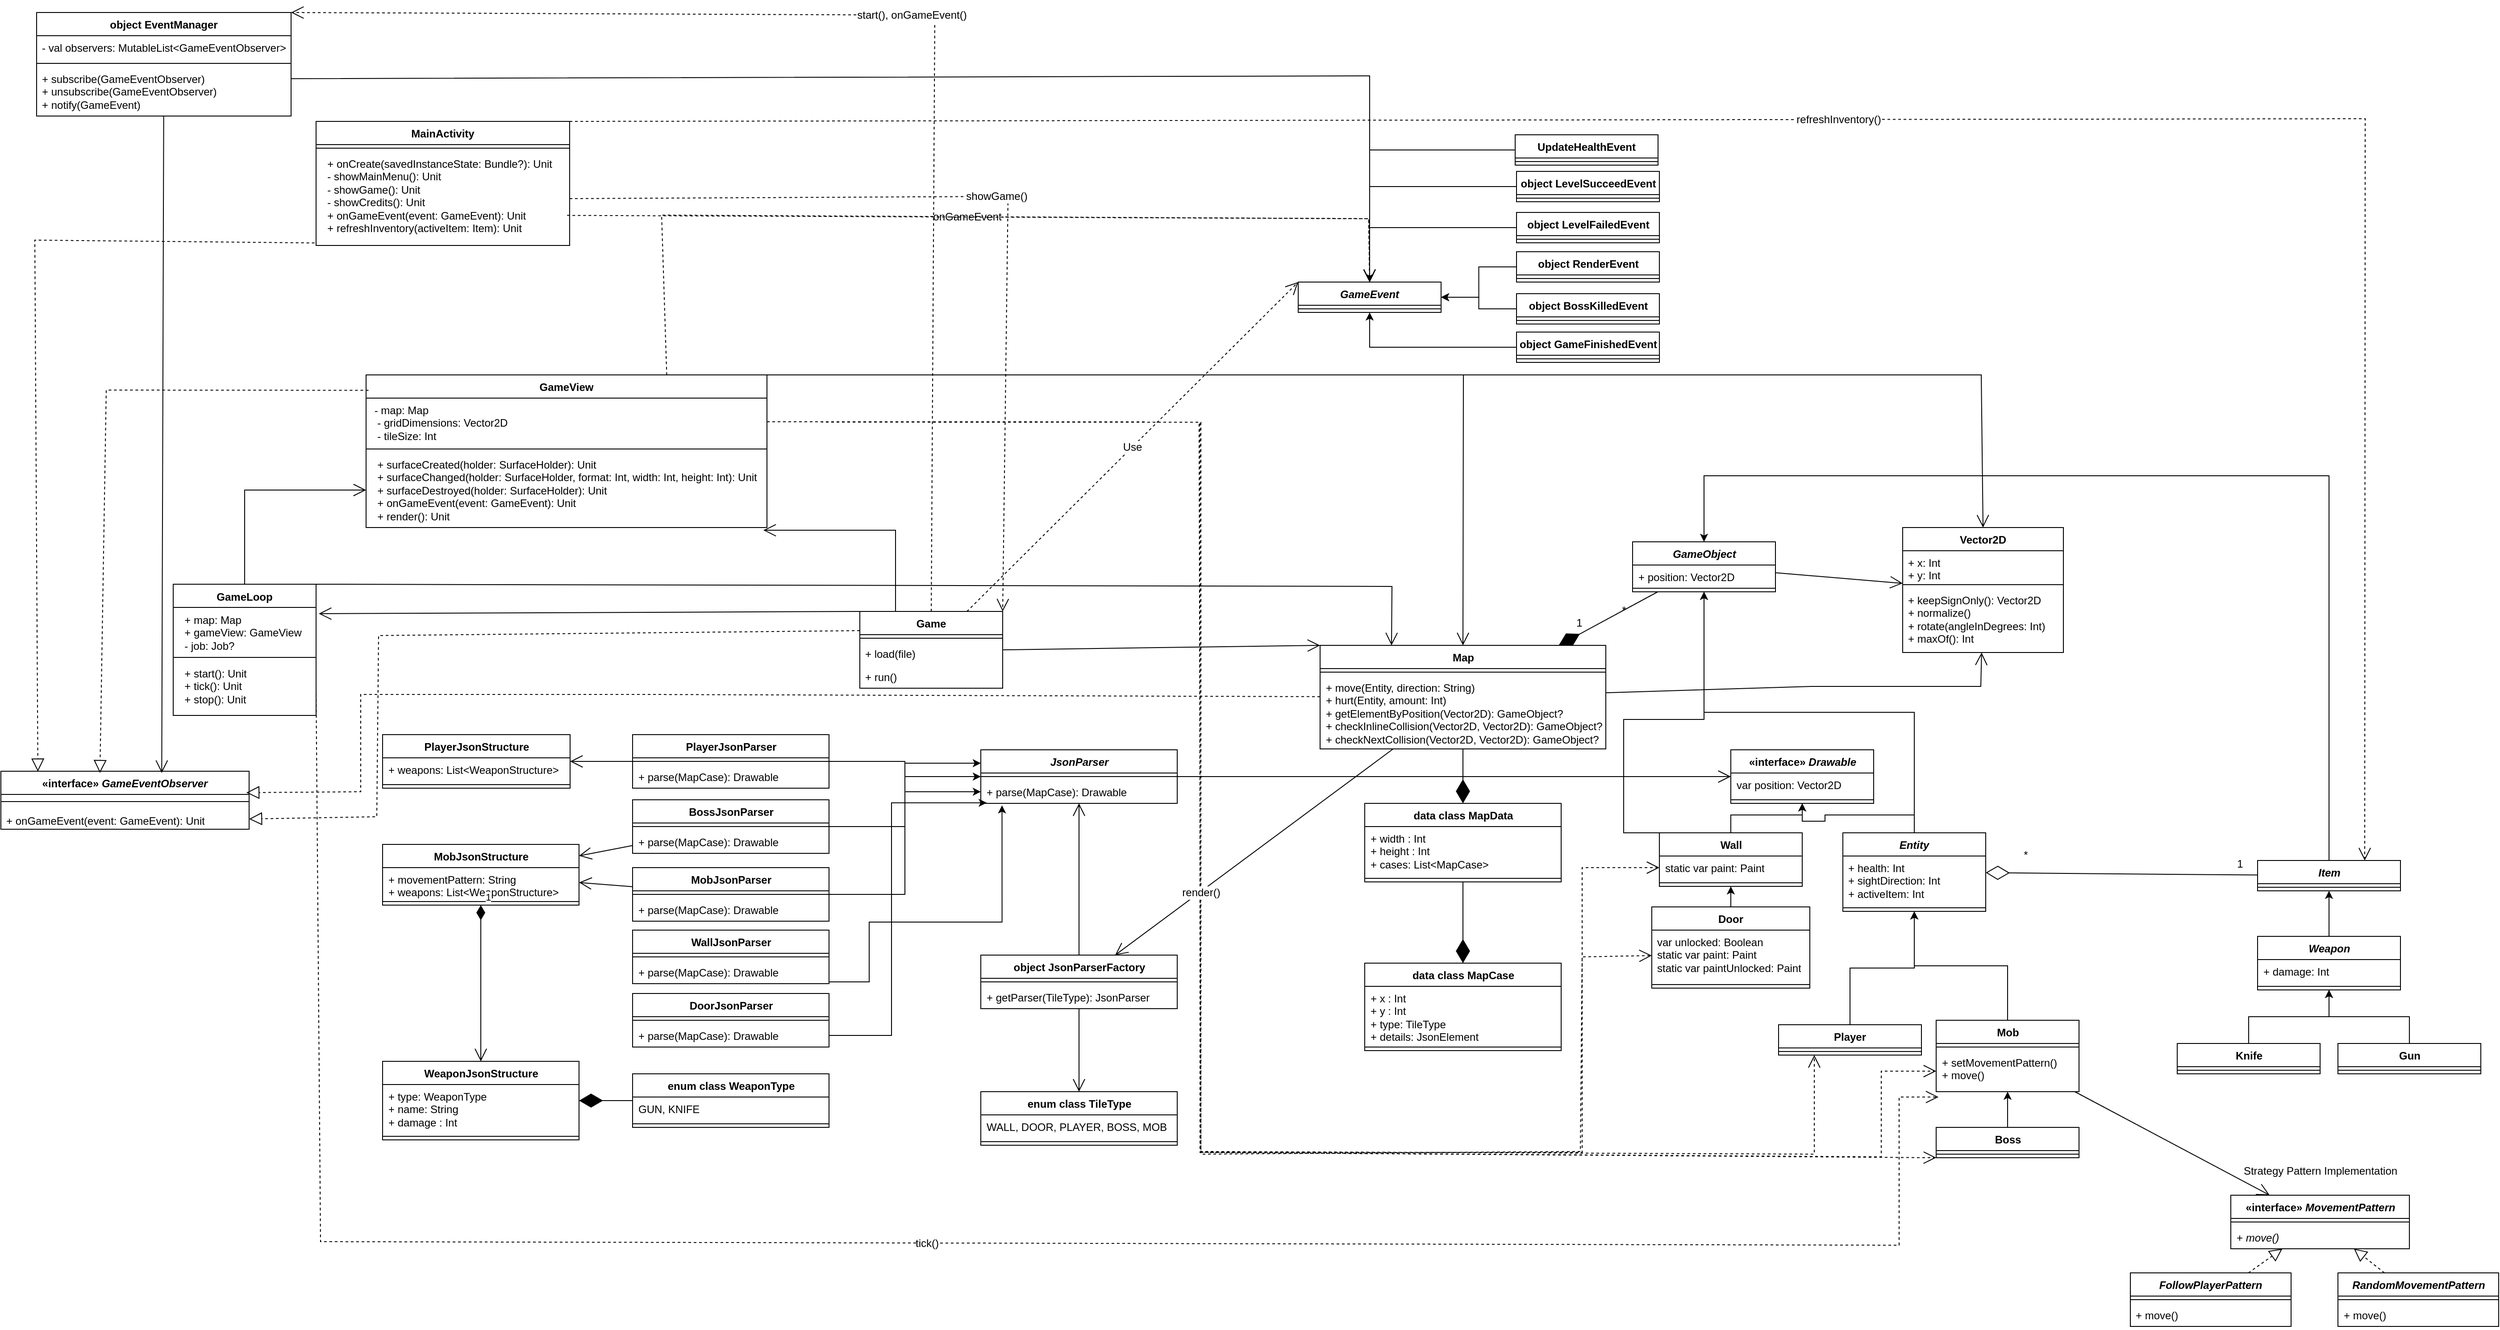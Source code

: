 <mxfile version="26.2.13">
  <diagram name="Page-1" id="KWRqrJLE8olLCAl03Flf">
    <mxGraphModel dx="6136" dy="3478" grid="0" gridSize="10" guides="1" tooltips="1" connect="1" arrows="1" fold="1" page="0" pageScale="1" pageWidth="827" pageHeight="1169" math="0" shadow="0">
      <root>
        <mxCell id="0" />
        <mxCell id="1" parent="0" />
        <mxCell id="kSL2CXLgvnLuKP6OzrhX-1" value="&lt;i&gt;GameObject&lt;/i&gt;" style="swimlane;fontStyle=1;align=center;verticalAlign=top;childLayout=stackLayout;horizontal=1;startSize=26;horizontalStack=0;resizeParent=1;resizeParentMax=0;resizeLast=0;collapsible=1;marginBottom=0;whiteSpace=wrap;html=1;" parent="1" vertex="1">
          <mxGeometry x="-97.5" y="-426" width="160" height="56" as="geometry" />
        </mxCell>
        <mxCell id="kSL2CXLgvnLuKP6OzrhX-2" value="&lt;div&gt;+ position: Vector2D&lt;/div&gt;&lt;div&gt;&lt;br&gt;&lt;/div&gt;" style="text;strokeColor=none;fillColor=none;align=left;verticalAlign=top;spacingLeft=4;spacingRight=4;overflow=hidden;rotatable=0;points=[[0,0.5],[1,0.5]];portConstraint=eastwest;whiteSpace=wrap;html=1;" parent="kSL2CXLgvnLuKP6OzrhX-1" vertex="1">
          <mxGeometry y="26" width="160" height="22" as="geometry" />
        </mxCell>
        <mxCell id="kSL2CXLgvnLuKP6OzrhX-3" value="" style="line;strokeWidth=1;fillColor=none;align=left;verticalAlign=middle;spacingTop=-1;spacingLeft=3;spacingRight=3;rotatable=0;labelPosition=right;points=[];portConstraint=eastwest;strokeColor=inherit;" parent="kSL2CXLgvnLuKP6OzrhX-1" vertex="1">
          <mxGeometry y="48" width="160" height="8" as="geometry" />
        </mxCell>
        <mxCell id="kSL2CXLgvnLuKP6OzrhX-4" style="edgeStyle=orthogonalEdgeStyle;rounded=0;orthogonalLoop=1;jettySize=auto;html=1;exitX=0.5;exitY=0;exitDx=0;exitDy=0;" parent="1" source="kSL2CXLgvnLuKP6OzrhX-6" target="kSL2CXLgvnLuKP6OzrhX-75" edge="1">
          <mxGeometry relative="1" as="geometry" />
        </mxCell>
        <mxCell id="kSL2CXLgvnLuKP6OzrhX-5" style="edgeStyle=orthogonalEdgeStyle;rounded=0;orthogonalLoop=1;jettySize=auto;html=1;exitX=0.5;exitY=0;exitDx=0;exitDy=0;" parent="1" source="kSL2CXLgvnLuKP6OzrhX-6" target="kSL2CXLgvnLuKP6OzrhX-1" edge="1">
          <mxGeometry relative="1" as="geometry" />
        </mxCell>
        <mxCell id="kSL2CXLgvnLuKP6OzrhX-6" value="&lt;i&gt;Entity&lt;/i&gt;" style="swimlane;fontStyle=1;align=center;verticalAlign=top;childLayout=stackLayout;horizontal=1;startSize=26;horizontalStack=0;resizeParent=1;resizeParentMax=0;resizeLast=0;collapsible=1;marginBottom=0;whiteSpace=wrap;html=1;" parent="1" vertex="1">
          <mxGeometry x="138" y="-100" width="160" height="88" as="geometry" />
        </mxCell>
        <mxCell id="kSL2CXLgvnLuKP6OzrhX-7" value="&lt;div&gt;+ health: Int&lt;/div&gt;&lt;div&gt;+ sightDirection: Int&lt;/div&gt;&lt;div&gt;+ activeItem: Int&lt;/div&gt;" style="text;strokeColor=none;fillColor=none;align=left;verticalAlign=top;spacingLeft=4;spacingRight=4;overflow=hidden;rotatable=0;points=[[0,0.5],[1,0.5]];portConstraint=eastwest;whiteSpace=wrap;html=1;" parent="kSL2CXLgvnLuKP6OzrhX-6" vertex="1">
          <mxGeometry y="26" width="160" height="54" as="geometry" />
        </mxCell>
        <mxCell id="kSL2CXLgvnLuKP6OzrhX-8" value="" style="line;strokeWidth=1;fillColor=none;align=left;verticalAlign=middle;spacingTop=-1;spacingLeft=3;spacingRight=3;rotatable=0;labelPosition=right;points=[];portConstraint=eastwest;strokeColor=inherit;" parent="kSL2CXLgvnLuKP6OzrhX-6" vertex="1">
          <mxGeometry y="80" width="160" height="8" as="geometry" />
        </mxCell>
        <mxCell id="kSL2CXLgvnLuKP6OzrhX-9" style="edgeStyle=orthogonalEdgeStyle;rounded=0;orthogonalLoop=1;jettySize=auto;html=1;exitX=0.5;exitY=0;exitDx=0;exitDy=0;" parent="1" source="kSL2CXLgvnLuKP6OzrhX-11" target="kSL2CXLgvnLuKP6OzrhX-75" edge="1">
          <mxGeometry relative="1" as="geometry" />
        </mxCell>
        <mxCell id="kSL2CXLgvnLuKP6OzrhX-10" style="edgeStyle=orthogonalEdgeStyle;rounded=0;orthogonalLoop=1;jettySize=auto;html=1;exitX=0.5;exitY=0;exitDx=0;exitDy=0;" parent="1" source="kSL2CXLgvnLuKP6OzrhX-11" target="kSL2CXLgvnLuKP6OzrhX-1" edge="1">
          <mxGeometry relative="1" as="geometry">
            <Array as="points">
              <mxPoint x="-107.5" y="-100" />
              <mxPoint x="-107.5" y="-227" />
              <mxPoint x="-17.5" y="-227" />
            </Array>
          </mxGeometry>
        </mxCell>
        <mxCell id="kSL2CXLgvnLuKP6OzrhX-11" value="Wall" style="swimlane;fontStyle=1;align=center;verticalAlign=top;childLayout=stackLayout;horizontal=1;startSize=26;horizontalStack=0;resizeParent=1;resizeParentMax=0;resizeLast=0;collapsible=1;marginBottom=0;whiteSpace=wrap;html=1;" parent="1" vertex="1">
          <mxGeometry x="-67.5" y="-100" width="160" height="60" as="geometry" />
        </mxCell>
        <mxCell id="kSL2CXLgvnLuKP6OzrhX-12" value="static var paint: Paint" style="text;strokeColor=none;fillColor=none;align=left;verticalAlign=top;spacingLeft=4;spacingRight=4;overflow=hidden;rotatable=0;points=[[0,0.5],[1,0.5]];portConstraint=eastwest;whiteSpace=wrap;html=1;" parent="kSL2CXLgvnLuKP6OzrhX-11" vertex="1">
          <mxGeometry y="26" width="160" height="26" as="geometry" />
        </mxCell>
        <mxCell id="kSL2CXLgvnLuKP6OzrhX-13" value="" style="line;strokeWidth=1;fillColor=none;align=left;verticalAlign=middle;spacingTop=-1;spacingLeft=3;spacingRight=3;rotatable=0;labelPosition=right;points=[];portConstraint=eastwest;strokeColor=inherit;" parent="kSL2CXLgvnLuKP6OzrhX-11" vertex="1">
          <mxGeometry y="52" width="160" height="8" as="geometry" />
        </mxCell>
        <mxCell id="kSL2CXLgvnLuKP6OzrhX-14" value="Map" style="swimlane;fontStyle=1;align=center;verticalAlign=top;childLayout=stackLayout;horizontal=1;startSize=26;horizontalStack=0;resizeParent=1;resizeParentMax=0;resizeLast=0;collapsible=1;marginBottom=0;whiteSpace=wrap;html=1;" parent="1" vertex="1">
          <mxGeometry x="-447.5" y="-310" width="320" height="116" as="geometry" />
        </mxCell>
        <mxCell id="kSL2CXLgvnLuKP6OzrhX-15" value="" style="line;strokeWidth=1;fillColor=none;align=left;verticalAlign=middle;spacingTop=-1;spacingLeft=3;spacingRight=3;rotatable=0;labelPosition=right;points=[];portConstraint=eastwest;strokeColor=inherit;" parent="kSL2CXLgvnLuKP6OzrhX-14" vertex="1">
          <mxGeometry y="26" width="320" height="8" as="geometry" />
        </mxCell>
        <mxCell id="kSL2CXLgvnLuKP6OzrhX-16" value="&lt;div&gt;+ move(Entity, direction: String)&lt;/div&gt;&lt;div&gt;+ hurt(Entity, amount: Int)&lt;/div&gt;&lt;div&gt;+ getElementByPosition(Vector2D): GameObject?&lt;/div&gt;&lt;div&gt;+ checkInlineCollision(Vector2D, Vector2D): GameObject?&lt;/div&gt;&lt;div&gt;+ checkNextCollision(Vector2D, Vector2D): GameObject?&lt;/div&gt;" style="text;strokeColor=none;fillColor=none;align=left;verticalAlign=top;spacingLeft=4;spacingRight=4;overflow=hidden;rotatable=0;points=[[0,0.5],[1,0.5]];portConstraint=eastwest;whiteSpace=wrap;html=1;" parent="kSL2CXLgvnLuKP6OzrhX-14" vertex="1">
          <mxGeometry y="34" width="320" height="82" as="geometry" />
        </mxCell>
        <mxCell id="kSL2CXLgvnLuKP6OzrhX-17" style="edgeStyle=orthogonalEdgeStyle;rounded=0;orthogonalLoop=1;jettySize=auto;html=1;exitX=0.5;exitY=0;exitDx=0;exitDy=0;" parent="1" source="kSL2CXLgvnLuKP6OzrhX-18" target="kSL2CXLgvnLuKP6OzrhX-1" edge="1">
          <mxGeometry relative="1" as="geometry">
            <Array as="points">
              <mxPoint x="682.5" y="-500" />
              <mxPoint x="-17.5" y="-500" />
            </Array>
          </mxGeometry>
        </mxCell>
        <mxCell id="kSL2CXLgvnLuKP6OzrhX-18" value="&lt;i&gt;Item&lt;/i&gt;" style="swimlane;fontStyle=1;align=center;verticalAlign=top;childLayout=stackLayout;horizontal=1;startSize=26;horizontalStack=0;resizeParent=1;resizeParentMax=0;resizeLast=0;collapsible=1;marginBottom=0;whiteSpace=wrap;html=1;" parent="1" vertex="1">
          <mxGeometry x="602.5" y="-69" width="160" height="34" as="geometry" />
        </mxCell>
        <mxCell id="kSL2CXLgvnLuKP6OzrhX-19" value="" style="line;strokeWidth=1;fillColor=none;align=left;verticalAlign=middle;spacingTop=-1;spacingLeft=3;spacingRight=3;rotatable=0;labelPosition=right;points=[];portConstraint=eastwest;strokeColor=inherit;" parent="kSL2CXLgvnLuKP6OzrhX-18" vertex="1">
          <mxGeometry y="26" width="160" height="8" as="geometry" />
        </mxCell>
        <mxCell id="kSL2CXLgvnLuKP6OzrhX-20" style="edgeStyle=orthogonalEdgeStyle;rounded=0;orthogonalLoop=1;jettySize=auto;html=1;exitX=0.5;exitY=0;exitDx=0;exitDy=0;" parent="1" source="kSL2CXLgvnLuKP6OzrhX-21" target="kSL2CXLgvnLuKP6OzrhX-18" edge="1">
          <mxGeometry relative="1" as="geometry" />
        </mxCell>
        <mxCell id="kSL2CXLgvnLuKP6OzrhX-21" value="&lt;i&gt;Weapon&lt;/i&gt;" style="swimlane;fontStyle=1;align=center;verticalAlign=top;childLayout=stackLayout;horizontal=1;startSize=26;horizontalStack=0;resizeParent=1;resizeParentMax=0;resizeLast=0;collapsible=1;marginBottom=0;whiteSpace=wrap;html=1;" parent="1" vertex="1">
          <mxGeometry x="602.5" y="16" width="160" height="60" as="geometry" />
        </mxCell>
        <mxCell id="kSL2CXLgvnLuKP6OzrhX-22" value="+ damage: Int" style="text;strokeColor=none;fillColor=none;align=left;verticalAlign=top;spacingLeft=4;spacingRight=4;overflow=hidden;rotatable=0;points=[[0,0.5],[1,0.5]];portConstraint=eastwest;whiteSpace=wrap;html=1;" parent="kSL2CXLgvnLuKP6OzrhX-21" vertex="1">
          <mxGeometry y="26" width="160" height="26" as="geometry" />
        </mxCell>
        <mxCell id="kSL2CXLgvnLuKP6OzrhX-23" value="" style="line;strokeWidth=1;fillColor=none;align=left;verticalAlign=middle;spacingTop=-1;spacingLeft=3;spacingRight=3;rotatable=0;labelPosition=right;points=[];portConstraint=eastwest;strokeColor=inherit;" parent="kSL2CXLgvnLuKP6OzrhX-21" vertex="1">
          <mxGeometry y="52" width="160" height="8" as="geometry" />
        </mxCell>
        <mxCell id="kSL2CXLgvnLuKP6OzrhX-28" style="edgeStyle=orthogonalEdgeStyle;rounded=0;orthogonalLoop=1;jettySize=auto;html=1;exitX=0.5;exitY=0;exitDx=0;exitDy=0;entryX=0.5;entryY=1;entryDx=0;entryDy=0;" parent="1" source="kSL2CXLgvnLuKP6OzrhX-29" target="kSL2CXLgvnLuKP6OzrhX-6" edge="1">
          <mxGeometry relative="1" as="geometry" />
        </mxCell>
        <mxCell id="kSL2CXLgvnLuKP6OzrhX-29" value="&lt;div&gt;Player&lt;/div&gt;" style="swimlane;fontStyle=1;align=center;verticalAlign=top;childLayout=stackLayout;horizontal=1;startSize=26;horizontalStack=0;resizeParent=1;resizeParentMax=0;resizeLast=0;collapsible=1;marginBottom=0;whiteSpace=wrap;html=1;" parent="1" vertex="1">
          <mxGeometry x="66" y="115" width="160" height="34" as="geometry" />
        </mxCell>
        <mxCell id="kSL2CXLgvnLuKP6OzrhX-30" value="" style="line;strokeWidth=1;fillColor=none;align=left;verticalAlign=middle;spacingTop=-1;spacingLeft=3;spacingRight=3;rotatable=0;labelPosition=right;points=[];portConstraint=eastwest;strokeColor=inherit;" parent="kSL2CXLgvnLuKP6OzrhX-29" vertex="1">
          <mxGeometry y="26" width="160" height="8" as="geometry" />
        </mxCell>
        <mxCell id="kSL2CXLgvnLuKP6OzrhX-31" style="edgeStyle=orthogonalEdgeStyle;rounded=0;orthogonalLoop=1;jettySize=auto;html=1;exitX=0.5;exitY=0;exitDx=0;exitDy=0;" parent="1" source="kSL2CXLgvnLuKP6OzrhX-32" target="kSL2CXLgvnLuKP6OzrhX-6" edge="1">
          <mxGeometry relative="1" as="geometry" />
        </mxCell>
        <mxCell id="kSL2CXLgvnLuKP6OzrhX-32" value="Mob" style="swimlane;fontStyle=1;align=center;verticalAlign=top;childLayout=stackLayout;horizontal=1;startSize=26;horizontalStack=0;resizeParent=1;resizeParentMax=0;resizeLast=0;collapsible=1;marginBottom=0;whiteSpace=wrap;html=1;" parent="1" vertex="1">
          <mxGeometry x="242.5" y="110" width="160" height="80" as="geometry" />
        </mxCell>
        <mxCell id="kSL2CXLgvnLuKP6OzrhX-33" value="" style="line;strokeWidth=1;fillColor=none;align=left;verticalAlign=middle;spacingTop=-1;spacingLeft=3;spacingRight=3;rotatable=0;labelPosition=right;points=[];portConstraint=eastwest;strokeColor=inherit;" parent="kSL2CXLgvnLuKP6OzrhX-32" vertex="1">
          <mxGeometry y="26" width="160" height="8" as="geometry" />
        </mxCell>
        <mxCell id="kSL2CXLgvnLuKP6OzrhX-34" value="&lt;div&gt;+ setMovementPattern()&lt;/div&gt;&lt;div&gt;+ move()&lt;/div&gt;" style="text;strokeColor=none;fillColor=none;align=left;verticalAlign=top;spacingLeft=4;spacingRight=4;overflow=hidden;rotatable=0;points=[[0,0.5],[1,0.5]];portConstraint=eastwest;whiteSpace=wrap;html=1;" parent="kSL2CXLgvnLuKP6OzrhX-32" vertex="1">
          <mxGeometry y="34" width="160" height="46" as="geometry" />
        </mxCell>
        <mxCell id="kSL2CXLgvnLuKP6OzrhX-36" style="edgeStyle=orthogonalEdgeStyle;rounded=0;orthogonalLoop=1;jettySize=auto;html=1;exitX=0.5;exitY=0;exitDx=0;exitDy=0;" parent="1" source="kSL2CXLgvnLuKP6OzrhX-37" target="kSL2CXLgvnLuKP6OzrhX-11" edge="1">
          <mxGeometry relative="1" as="geometry" />
        </mxCell>
        <mxCell id="kSL2CXLgvnLuKP6OzrhX-37" value="Door" style="swimlane;fontStyle=1;align=center;verticalAlign=top;childLayout=stackLayout;horizontal=1;startSize=26;horizontalStack=0;resizeParent=1;resizeParentMax=0;resizeLast=0;collapsible=1;marginBottom=0;whiteSpace=wrap;html=1;" parent="1" vertex="1">
          <mxGeometry x="-76" y="-17" width="177" height="91" as="geometry" />
        </mxCell>
        <mxCell id="kSL2CXLgvnLuKP6OzrhX-38" value="&lt;div&gt;var unlocked: Boolean&lt;/div&gt;&lt;div&gt;static var paint: Paint&lt;/div&gt;&lt;div&gt;static var paintUnlocked: Paint&lt;/div&gt;" style="text;strokeColor=none;fillColor=none;align=left;verticalAlign=top;spacingLeft=4;spacingRight=4;overflow=hidden;rotatable=0;points=[[0,0.5],[1,0.5]];portConstraint=eastwest;whiteSpace=wrap;html=1;" parent="kSL2CXLgvnLuKP6OzrhX-37" vertex="1">
          <mxGeometry y="26" width="177" height="57" as="geometry" />
        </mxCell>
        <mxCell id="kSL2CXLgvnLuKP6OzrhX-39" value="" style="line;strokeWidth=1;fillColor=none;align=left;verticalAlign=middle;spacingTop=-1;spacingLeft=3;spacingRight=3;rotatable=0;labelPosition=right;points=[];portConstraint=eastwest;strokeColor=inherit;" parent="kSL2CXLgvnLuKP6OzrhX-37" vertex="1">
          <mxGeometry y="83" width="177" height="8" as="geometry" />
        </mxCell>
        <mxCell id="kSL2CXLgvnLuKP6OzrhX-41" style="edgeStyle=orthogonalEdgeStyle;rounded=0;orthogonalLoop=1;jettySize=auto;html=1;exitX=0.5;exitY=0;exitDx=0;exitDy=0;" parent="1" source="kSL2CXLgvnLuKP6OzrhX-42" target="kSL2CXLgvnLuKP6OzrhX-32" edge="1">
          <mxGeometry relative="1" as="geometry" />
        </mxCell>
        <mxCell id="kSL2CXLgvnLuKP6OzrhX-42" value="Boss" style="swimlane;fontStyle=1;align=center;verticalAlign=top;childLayout=stackLayout;horizontal=1;startSize=26;horizontalStack=0;resizeParent=1;resizeParentMax=0;resizeLast=0;collapsible=1;marginBottom=0;whiteSpace=wrap;html=1;" parent="1" vertex="1">
          <mxGeometry x="242.5" y="230" width="160" height="34" as="geometry" />
        </mxCell>
        <mxCell id="kSL2CXLgvnLuKP6OzrhX-43" value="" style="line;strokeWidth=1;fillColor=none;align=left;verticalAlign=middle;spacingTop=-1;spacingLeft=3;spacingRight=3;rotatable=0;labelPosition=right;points=[];portConstraint=eastwest;strokeColor=inherit;" parent="kSL2CXLgvnLuKP6OzrhX-42" vertex="1">
          <mxGeometry y="26" width="160" height="8" as="geometry" />
        </mxCell>
        <mxCell id="kSL2CXLgvnLuKP6OzrhX-44" style="edgeStyle=orthogonalEdgeStyle;rounded=0;orthogonalLoop=1;jettySize=auto;html=1;exitX=0.5;exitY=0;exitDx=0;exitDy=0;" parent="1" source="kSL2CXLgvnLuKP6OzrhX-45" target="kSL2CXLgvnLuKP6OzrhX-21" edge="1">
          <mxGeometry relative="1" as="geometry" />
        </mxCell>
        <mxCell id="kSL2CXLgvnLuKP6OzrhX-45" value="Knife" style="swimlane;fontStyle=1;align=center;verticalAlign=top;childLayout=stackLayout;horizontal=1;startSize=26;horizontalStack=0;resizeParent=1;resizeParentMax=0;resizeLast=0;collapsible=1;marginBottom=0;whiteSpace=wrap;html=1;" parent="1" vertex="1">
          <mxGeometry x="512.5" y="136" width="160" height="34" as="geometry" />
        </mxCell>
        <mxCell id="kSL2CXLgvnLuKP6OzrhX-46" value="" style="line;strokeWidth=1;fillColor=none;align=left;verticalAlign=middle;spacingTop=-1;spacingLeft=3;spacingRight=3;rotatable=0;labelPosition=right;points=[];portConstraint=eastwest;strokeColor=inherit;" parent="kSL2CXLgvnLuKP6OzrhX-45" vertex="1">
          <mxGeometry y="26" width="160" height="8" as="geometry" />
        </mxCell>
        <mxCell id="kSL2CXLgvnLuKP6OzrhX-48" style="edgeStyle=orthogonalEdgeStyle;rounded=0;orthogonalLoop=1;jettySize=auto;html=1;exitX=0.5;exitY=0;exitDx=0;exitDy=0;" parent="1" source="kSL2CXLgvnLuKP6OzrhX-49" target="kSL2CXLgvnLuKP6OzrhX-21" edge="1">
          <mxGeometry relative="1" as="geometry" />
        </mxCell>
        <mxCell id="kSL2CXLgvnLuKP6OzrhX-49" value="Gun" style="swimlane;fontStyle=1;align=center;verticalAlign=top;childLayout=stackLayout;horizontal=1;startSize=26;horizontalStack=0;resizeParent=1;resizeParentMax=0;resizeLast=0;collapsible=1;marginBottom=0;whiteSpace=wrap;html=1;" parent="1" vertex="1">
          <mxGeometry x="692.5" y="136" width="160" height="34" as="geometry" />
        </mxCell>
        <mxCell id="kSL2CXLgvnLuKP6OzrhX-51" value="" style="line;strokeWidth=1;fillColor=none;align=left;verticalAlign=middle;spacingTop=-1;spacingLeft=3;spacingRight=3;rotatable=0;labelPosition=right;points=[];portConstraint=eastwest;strokeColor=inherit;" parent="kSL2CXLgvnLuKP6OzrhX-49" vertex="1">
          <mxGeometry y="26" width="160" height="8" as="geometry" />
        </mxCell>
        <mxCell id="kSL2CXLgvnLuKP6OzrhX-53" value="Game" style="swimlane;fontStyle=1;align=center;verticalAlign=top;childLayout=stackLayout;horizontal=1;startSize=26;horizontalStack=0;resizeParent=1;resizeParentMax=0;resizeLast=0;collapsible=1;marginBottom=0;whiteSpace=wrap;html=1;" parent="1" vertex="1">
          <mxGeometry x="-963" y="-348" width="160" height="86" as="geometry" />
        </mxCell>
        <mxCell id="kSL2CXLgvnLuKP6OzrhX-54" value="" style="line;strokeWidth=1;fillColor=none;align=left;verticalAlign=middle;spacingTop=-1;spacingLeft=3;spacingRight=3;rotatable=0;labelPosition=right;points=[];portConstraint=eastwest;strokeColor=inherit;" parent="kSL2CXLgvnLuKP6OzrhX-53" vertex="1">
          <mxGeometry y="26" width="160" height="8" as="geometry" />
        </mxCell>
        <mxCell id="kSL2CXLgvnLuKP6OzrhX-55" value="+ load(file)" style="text;strokeColor=none;fillColor=none;align=left;verticalAlign=top;spacingLeft=4;spacingRight=4;overflow=hidden;rotatable=0;points=[[0,0.5],[1,0.5]];portConstraint=eastwest;whiteSpace=wrap;html=1;" parent="kSL2CXLgvnLuKP6OzrhX-53" vertex="1">
          <mxGeometry y="34" width="160" height="26" as="geometry" />
        </mxCell>
        <mxCell id="kSL2CXLgvnLuKP6OzrhX-56" value="+ run()" style="text;strokeColor=none;fillColor=none;align=left;verticalAlign=top;spacingLeft=4;spacingRight=4;overflow=hidden;rotatable=0;points=[[0,0.5],[1,0.5]];portConstraint=eastwest;whiteSpace=wrap;html=1;" parent="kSL2CXLgvnLuKP6OzrhX-53" vertex="1">
          <mxGeometry y="60" width="160" height="26" as="geometry" />
        </mxCell>
        <mxCell id="kSL2CXLgvnLuKP6OzrhX-68" value="" style="endArrow=diamondThin;endFill=1;endSize=24;html=1;rounded=0;" parent="1" source="kSL2CXLgvnLuKP6OzrhX-1" target="kSL2CXLgvnLuKP6OzrhX-14" edge="1">
          <mxGeometry width="160" relative="1" as="geometry">
            <mxPoint x="-177.5" y="-277.2" as="sourcePoint" />
            <mxPoint x="-17.5" y="-277.2" as="targetPoint" />
          </mxGeometry>
        </mxCell>
        <mxCell id="kSL2CXLgvnLuKP6OzrhX-69" value="1" style="text;html=1;align=center;verticalAlign=middle;whiteSpace=wrap;rounded=0;" parent="1" vertex="1">
          <mxGeometry x="-167.5" y="-340" width="20" height="10" as="geometry" />
        </mxCell>
        <mxCell id="kSL2CXLgvnLuKP6OzrhX-70" value="*" style="text;html=1;align=center;verticalAlign=middle;whiteSpace=wrap;rounded=0;" parent="1" vertex="1">
          <mxGeometry x="-117.5" y="-354" width="20" height="10" as="geometry" />
        </mxCell>
        <mxCell id="kSL2CXLgvnLuKP6OzrhX-72" value="" style="endArrow=diamondThin;endFill=0;endSize=24;html=1;rounded=0;" parent="1" source="kSL2CXLgvnLuKP6OzrhX-18" target="kSL2CXLgvnLuKP6OzrhX-6" edge="1">
          <mxGeometry width="160" relative="1" as="geometry">
            <mxPoint x="607.5" y="-96.69" as="sourcePoint" />
            <mxPoint x="492.5" y="-42.758" as="targetPoint" />
          </mxGeometry>
        </mxCell>
        <mxCell id="kSL2CXLgvnLuKP6OzrhX-73" value="1" style="text;html=1;align=center;verticalAlign=middle;whiteSpace=wrap;rounded=0;" parent="1" vertex="1">
          <mxGeometry x="572.5" y="-70" width="20" height="10" as="geometry" />
        </mxCell>
        <mxCell id="kSL2CXLgvnLuKP6OzrhX-74" value="*" style="text;html=1;align=center;verticalAlign=middle;whiteSpace=wrap;rounded=0;" parent="1" vertex="1">
          <mxGeometry x="332.5" y="-80" width="20" height="10" as="geometry" />
        </mxCell>
        <mxCell id="kSL2CXLgvnLuKP6OzrhX-75" value="«interface»&lt;i&gt; Drawable&lt;/i&gt;" style="swimlane;fontStyle=1;align=center;verticalAlign=top;childLayout=stackLayout;horizontal=1;startSize=26;horizontalStack=0;resizeParent=1;resizeParentMax=0;resizeLast=0;collapsible=1;marginBottom=0;whiteSpace=wrap;html=1;" parent="1" vertex="1">
          <mxGeometry x="12.5" y="-193" width="160" height="60" as="geometry" />
        </mxCell>
        <mxCell id="rQqHYLFViaXi6pjhUfuh-1" value="var position: Vector2D" style="text;strokeColor=none;fillColor=none;align=left;verticalAlign=top;spacingLeft=4;spacingRight=4;overflow=hidden;rotatable=0;points=[[0,0.5],[1,0.5]];portConstraint=eastwest;whiteSpace=wrap;html=1;" vertex="1" parent="kSL2CXLgvnLuKP6OzrhX-75">
          <mxGeometry y="26" width="160" height="26" as="geometry" />
        </mxCell>
        <mxCell id="kSL2CXLgvnLuKP6OzrhX-76" value="" style="line;strokeWidth=1;fillColor=none;align=left;verticalAlign=middle;spacingTop=-1;spacingLeft=3;spacingRight=3;rotatable=0;labelPosition=right;points=[];portConstraint=eastwest;strokeColor=inherit;" parent="kSL2CXLgvnLuKP6OzrhX-75" vertex="1">
          <mxGeometry y="52" width="160" height="8" as="geometry" />
        </mxCell>
        <mxCell id="kSL2CXLgvnLuKP6OzrhX-77" value="Vector2D" style="swimlane;fontStyle=1;align=center;verticalAlign=top;childLayout=stackLayout;horizontal=1;startSize=26;horizontalStack=0;resizeParent=1;resizeParentMax=0;resizeLast=0;collapsible=1;marginBottom=0;whiteSpace=wrap;html=1;" parent="1" vertex="1">
          <mxGeometry x="205" y="-442" width="180" height="140" as="geometry" />
        </mxCell>
        <mxCell id="kSL2CXLgvnLuKP6OzrhX-78" value="&lt;div&gt;+ x: Int&lt;/div&gt;&lt;div&gt;+ y: Int&lt;/div&gt;" style="text;strokeColor=none;fillColor=none;align=left;verticalAlign=top;spacingLeft=4;spacingRight=4;overflow=hidden;rotatable=0;points=[[0,0.5],[1,0.5]];portConstraint=eastwest;whiteSpace=wrap;html=1;" parent="kSL2CXLgvnLuKP6OzrhX-77" vertex="1">
          <mxGeometry y="26" width="180" height="34" as="geometry" />
        </mxCell>
        <mxCell id="kSL2CXLgvnLuKP6OzrhX-79" value="" style="line;strokeWidth=1;fillColor=none;align=left;verticalAlign=middle;spacingTop=-1;spacingLeft=3;spacingRight=3;rotatable=0;labelPosition=right;points=[];portConstraint=eastwest;strokeColor=inherit;" parent="kSL2CXLgvnLuKP6OzrhX-77" vertex="1">
          <mxGeometry y="60" width="180" height="8" as="geometry" />
        </mxCell>
        <mxCell id="kSL2CXLgvnLuKP6OzrhX-80" value="&lt;div&gt;+ keepSignOnly(): Vector2D&lt;/div&gt;&lt;div&gt;+ normalize()&lt;/div&gt;&lt;div&gt;+ rotate(angleInDegrees: Int)&lt;/div&gt;&lt;div&gt;+ maxOf(): Int&lt;/div&gt;" style="text;strokeColor=none;fillColor=none;align=left;verticalAlign=top;spacingLeft=4;spacingRight=4;overflow=hidden;rotatable=0;points=[[0,0.5],[1,0.5]];portConstraint=eastwest;whiteSpace=wrap;html=1;" parent="kSL2CXLgvnLuKP6OzrhX-77" vertex="1">
          <mxGeometry y="68" width="180" height="72" as="geometry" />
        </mxCell>
        <mxCell id="kSL2CXLgvnLuKP6OzrhX-81" value="" style="endArrow=open;endFill=1;endSize=12;html=1;rounded=0;" parent="1" source="kSL2CXLgvnLuKP6OzrhX-1" target="kSL2CXLgvnLuKP6OzrhX-77" edge="1">
          <mxGeometry width="160" relative="1" as="geometry">
            <mxPoint x="62.5" y="-480" as="sourcePoint" />
            <mxPoint x="222.5" y="-480" as="targetPoint" />
          </mxGeometry>
        </mxCell>
        <mxCell id="kSL2CXLgvnLuKP6OzrhX-82" value="" style="endArrow=open;endFill=1;endSize=12;html=1;rounded=0;" parent="1" source="kSL2CXLgvnLuKP6OzrhX-14" target="kSL2CXLgvnLuKP6OzrhX-77" edge="1">
          <mxGeometry width="160" relative="1" as="geometry">
            <mxPoint x="-282.5" y="-452.858" as="sourcePoint" />
            <mxPoint x="178.58" y="-480.0" as="targetPoint" />
            <Array as="points">
              <mxPoint x="102.5" y="-264" />
              <mxPoint x="292.5" y="-264" />
            </Array>
          </mxGeometry>
        </mxCell>
        <mxCell id="kSL2CXLgvnLuKP6OzrhX-83" value="«interface»&lt;i&gt; MovementPattern&lt;/i&gt;" style="swimlane;fontStyle=1;align=center;verticalAlign=top;childLayout=stackLayout;horizontal=1;startSize=26;horizontalStack=0;resizeParent=1;resizeParentMax=0;resizeLast=0;collapsible=1;marginBottom=0;whiteSpace=wrap;html=1;" parent="1" vertex="1">
          <mxGeometry x="572.5" y="306" width="200" height="60" as="geometry" />
        </mxCell>
        <mxCell id="kSL2CXLgvnLuKP6OzrhX-84" value="" style="line;strokeWidth=1;fillColor=none;align=left;verticalAlign=middle;spacingTop=-1;spacingLeft=3;spacingRight=3;rotatable=0;labelPosition=right;points=[];portConstraint=eastwest;strokeColor=inherit;" parent="kSL2CXLgvnLuKP6OzrhX-83" vertex="1">
          <mxGeometry y="26" width="200" height="8" as="geometry" />
        </mxCell>
        <mxCell id="kSL2CXLgvnLuKP6OzrhX-85" value="+ &lt;i&gt;move()&lt;/i&gt;" style="text;strokeColor=none;fillColor=none;align=left;verticalAlign=top;spacingLeft=4;spacingRight=4;overflow=hidden;rotatable=0;points=[[0,0.5],[1,0.5]];portConstraint=eastwest;whiteSpace=wrap;html=1;" parent="kSL2CXLgvnLuKP6OzrhX-83" vertex="1">
          <mxGeometry y="34" width="200" height="26" as="geometry" />
        </mxCell>
        <mxCell id="kSL2CXLgvnLuKP6OzrhX-86" value="&lt;i&gt;RandomMovementPattern&lt;/i&gt;" style="swimlane;fontStyle=1;align=center;verticalAlign=top;childLayout=stackLayout;horizontal=1;startSize=26;horizontalStack=0;resizeParent=1;resizeParentMax=0;resizeLast=0;collapsible=1;marginBottom=0;whiteSpace=wrap;html=1;" parent="1" vertex="1">
          <mxGeometry x="692.5" y="393" width="180" height="60" as="geometry" />
        </mxCell>
        <mxCell id="kSL2CXLgvnLuKP6OzrhX-87" value="" style="line;strokeWidth=1;fillColor=none;align=left;verticalAlign=middle;spacingTop=-1;spacingLeft=3;spacingRight=3;rotatable=0;labelPosition=right;points=[];portConstraint=eastwest;strokeColor=inherit;" parent="kSL2CXLgvnLuKP6OzrhX-86" vertex="1">
          <mxGeometry y="26" width="180" height="8" as="geometry" />
        </mxCell>
        <mxCell id="kSL2CXLgvnLuKP6OzrhX-88" value="+ move()" style="text;strokeColor=none;fillColor=none;align=left;verticalAlign=top;spacingLeft=4;spacingRight=4;overflow=hidden;rotatable=0;points=[[0,0.5],[1,0.5]];portConstraint=eastwest;whiteSpace=wrap;html=1;" parent="kSL2CXLgvnLuKP6OzrhX-86" vertex="1">
          <mxGeometry y="34" width="180" height="26" as="geometry" />
        </mxCell>
        <mxCell id="kSL2CXLgvnLuKP6OzrhX-89" value="&lt;i&gt;FollowPlayerPattern&lt;/i&gt;" style="swimlane;fontStyle=1;align=center;verticalAlign=top;childLayout=stackLayout;horizontal=1;startSize=26;horizontalStack=0;resizeParent=1;resizeParentMax=0;resizeLast=0;collapsible=1;marginBottom=0;whiteSpace=wrap;html=1;" parent="1" vertex="1">
          <mxGeometry x="460" y="393" width="180" height="60" as="geometry" />
        </mxCell>
        <mxCell id="kSL2CXLgvnLuKP6OzrhX-90" value="" style="line;strokeWidth=1;fillColor=none;align=left;verticalAlign=middle;spacingTop=-1;spacingLeft=3;spacingRight=3;rotatable=0;labelPosition=right;points=[];portConstraint=eastwest;strokeColor=inherit;" parent="kSL2CXLgvnLuKP6OzrhX-89" vertex="1">
          <mxGeometry y="26" width="180" height="8" as="geometry" />
        </mxCell>
        <mxCell id="kSL2CXLgvnLuKP6OzrhX-91" value="+ move()" style="text;strokeColor=none;fillColor=none;align=left;verticalAlign=top;spacingLeft=4;spacingRight=4;overflow=hidden;rotatable=0;points=[[0,0.5],[1,0.5]];portConstraint=eastwest;whiteSpace=wrap;html=1;" parent="kSL2CXLgvnLuKP6OzrhX-89" vertex="1">
          <mxGeometry y="34" width="180" height="26" as="geometry" />
        </mxCell>
        <mxCell id="kSL2CXLgvnLuKP6OzrhX-96" value="" style="endArrow=block;dashed=1;endFill=0;endSize=12;html=1;rounded=0;" parent="1" source="kSL2CXLgvnLuKP6OzrhX-89" target="kSL2CXLgvnLuKP6OzrhX-83" edge="1">
          <mxGeometry width="160" relative="1" as="geometry">
            <mxPoint x="312.5" y="196" as="sourcePoint" />
            <mxPoint x="472.5" y="196" as="targetPoint" />
          </mxGeometry>
        </mxCell>
        <mxCell id="kSL2CXLgvnLuKP6OzrhX-97" value="" style="endArrow=block;dashed=1;endFill=0;endSize=12;html=1;rounded=0;" parent="1" source="kSL2CXLgvnLuKP6OzrhX-86" target="kSL2CXLgvnLuKP6OzrhX-83" edge="1">
          <mxGeometry width="160" relative="1" as="geometry">
            <mxPoint x="312.5" y="196" as="sourcePoint" />
            <mxPoint x="472.5" y="196" as="targetPoint" />
          </mxGeometry>
        </mxCell>
        <mxCell id="kSL2CXLgvnLuKP6OzrhX-98" value="" style="endArrow=open;endFill=1;endSize=12;html=1;rounded=0;" parent="1" source="kSL2CXLgvnLuKP6OzrhX-32" target="kSL2CXLgvnLuKP6OzrhX-83" edge="1">
          <mxGeometry width="160" relative="1" as="geometry">
            <mxPoint x="442.5" y="120" as="sourcePoint" />
            <mxPoint x="492.5" y="10" as="targetPoint" />
          </mxGeometry>
        </mxCell>
        <mxCell id="kSL2CXLgvnLuKP6OzrhX-99" value="Strategy Pattern Implementation" style="text;html=1;align=center;verticalAlign=middle;whiteSpace=wrap;rounded=0;" parent="1" vertex="1">
          <mxGeometry x="572.5" y="264" width="200" height="30" as="geometry" />
        </mxCell>
        <mxCell id="kSL2CXLgvnLuKP6OzrhX-106" value="&lt;i&gt;GameEvent&lt;/i&gt;" style="swimlane;fontStyle=1;align=center;verticalAlign=top;childLayout=stackLayout;horizontal=1;startSize=26;horizontalStack=0;resizeParent=1;resizeParentMax=0;resizeLast=0;collapsible=1;marginBottom=0;whiteSpace=wrap;html=1;" parent="1" vertex="1">
          <mxGeometry x="-472" y="-717" width="160" height="34" as="geometry" />
        </mxCell>
        <mxCell id="kSL2CXLgvnLuKP6OzrhX-107" value="" style="line;strokeWidth=1;fillColor=none;align=left;verticalAlign=middle;spacingTop=-1;spacingLeft=3;spacingRight=3;rotatable=0;labelPosition=right;points=[];portConstraint=eastwest;strokeColor=inherit;" parent="kSL2CXLgvnLuKP6OzrhX-106" vertex="1">
          <mxGeometry y="26" width="160" height="8" as="geometry" />
        </mxCell>
        <mxCell id="kSL2CXLgvnLuKP6OzrhX-109" value="" style="endArrow=block;dashed=1;endFill=0;endSize=12;html=1;rounded=0;entryX=1;entryY=0.5;entryDx=0;entryDy=0;exitX=0;exitY=0.25;exitDx=0;exitDy=0;" parent="1" source="kSL2CXLgvnLuKP6OzrhX-53" target="kSL2CXLgvnLuKP6OzrhX-210" edge="1">
          <mxGeometry width="160" relative="1" as="geometry">
            <mxPoint x="-909" y="-299" as="sourcePoint" />
            <mxPoint x="-817.5" y="-670" as="targetPoint" />
            <Array as="points">
              <mxPoint x="-1502" y="-321" />
              <mxPoint x="-1504" y="-118" />
            </Array>
          </mxGeometry>
        </mxCell>
        <mxCell id="kSL2CXLgvnLuKP6OzrhX-120" value="object JsonParserFactory" style="swimlane;fontStyle=1;align=center;verticalAlign=top;childLayout=stackLayout;horizontal=1;startSize=26;horizontalStack=0;resizeParent=1;resizeParentMax=0;resizeLast=0;collapsible=1;marginBottom=0;whiteSpace=wrap;html=1;" parent="1" vertex="1">
          <mxGeometry x="-827.5" y="37" width="220" height="60" as="geometry" />
        </mxCell>
        <mxCell id="kSL2CXLgvnLuKP6OzrhX-121" value="" style="line;strokeWidth=1;fillColor=none;align=left;verticalAlign=middle;spacingTop=-1;spacingLeft=3;spacingRight=3;rotatable=0;labelPosition=right;points=[];portConstraint=eastwest;strokeColor=inherit;" parent="kSL2CXLgvnLuKP6OzrhX-120" vertex="1">
          <mxGeometry y="26" width="220" height="8" as="geometry" />
        </mxCell>
        <mxCell id="kSL2CXLgvnLuKP6OzrhX-122" value="+ getParser(TileType): JsonParser" style="text;strokeColor=none;fillColor=none;align=left;verticalAlign=top;spacingLeft=4;spacingRight=4;overflow=hidden;rotatable=0;points=[[0,0.5],[1,0.5]];portConstraint=eastwest;whiteSpace=wrap;html=1;" parent="kSL2CXLgvnLuKP6OzrhX-120" vertex="1">
          <mxGeometry y="34" width="220" height="26" as="geometry" />
        </mxCell>
        <mxCell id="kSL2CXLgvnLuKP6OzrhX-123" value="&lt;i&gt;JsonParser&lt;/i&gt;" style="swimlane;fontStyle=1;align=center;verticalAlign=top;childLayout=stackLayout;horizontal=1;startSize=26;horizontalStack=0;resizeParent=1;resizeParentMax=0;resizeLast=0;collapsible=1;marginBottom=0;whiteSpace=wrap;html=1;" parent="1" vertex="1">
          <mxGeometry x="-827.5" y="-193" width="220" height="60" as="geometry" />
        </mxCell>
        <mxCell id="kSL2CXLgvnLuKP6OzrhX-124" value="" style="line;strokeWidth=1;fillColor=none;align=left;verticalAlign=middle;spacingTop=-1;spacingLeft=3;spacingRight=3;rotatable=0;labelPosition=right;points=[];portConstraint=eastwest;strokeColor=inherit;" parent="kSL2CXLgvnLuKP6OzrhX-123" vertex="1">
          <mxGeometry y="26" width="220" height="8" as="geometry" />
        </mxCell>
        <mxCell id="kSL2CXLgvnLuKP6OzrhX-125" value="+ parse(MapCase): Drawable" style="text;strokeColor=none;fillColor=none;align=left;verticalAlign=top;spacingLeft=4;spacingRight=4;overflow=hidden;rotatable=0;points=[[0,0.5],[1,0.5]];portConstraint=eastwest;whiteSpace=wrap;html=1;" parent="kSL2CXLgvnLuKP6OzrhX-123" vertex="1">
          <mxGeometry y="34" width="220" height="26" as="geometry" />
        </mxCell>
        <mxCell id="kSL2CXLgvnLuKP6OzrhX-126" value="" style="endArrow=open;endFill=1;endSize=12;html=1;rounded=0;" parent="1" source="kSL2CXLgvnLuKP6OzrhX-123" target="kSL2CXLgvnLuKP6OzrhX-75" edge="1">
          <mxGeometry width="160" relative="1" as="geometry">
            <mxPoint x="-432.5" y="-146" as="sourcePoint" />
            <mxPoint x="-272.5" y="-146" as="targetPoint" />
          </mxGeometry>
        </mxCell>
        <mxCell id="kSL2CXLgvnLuKP6OzrhX-127" value="" style="endArrow=open;endFill=1;endSize=12;html=1;rounded=0;" parent="1" source="kSL2CXLgvnLuKP6OzrhX-120" target="kSL2CXLgvnLuKP6OzrhX-123" edge="1">
          <mxGeometry width="160" relative="1" as="geometry">
            <mxPoint x="-597.5" y="-46" as="sourcePoint" />
            <mxPoint x="-437.5" y="-46" as="targetPoint" />
          </mxGeometry>
        </mxCell>
        <mxCell id="kSL2CXLgvnLuKP6OzrhX-128" value="enum class TileType" style="swimlane;fontStyle=1;align=center;verticalAlign=top;childLayout=stackLayout;horizontal=1;startSize=26;horizontalStack=0;resizeParent=1;resizeParentMax=0;resizeLast=0;collapsible=1;marginBottom=0;whiteSpace=wrap;html=1;" parent="1" vertex="1">
          <mxGeometry x="-827.5" y="190" width="220" height="60" as="geometry" />
        </mxCell>
        <mxCell id="kSL2CXLgvnLuKP6OzrhX-129" value="WALL, DOOR, PLAYER, BOSS, MOB" style="text;strokeColor=none;fillColor=none;align=left;verticalAlign=top;spacingLeft=4;spacingRight=4;overflow=hidden;rotatable=0;points=[[0,0.5],[1,0.5]];portConstraint=eastwest;whiteSpace=wrap;html=1;" parent="kSL2CXLgvnLuKP6OzrhX-128" vertex="1">
          <mxGeometry y="26" width="220" height="26" as="geometry" />
        </mxCell>
        <mxCell id="kSL2CXLgvnLuKP6OzrhX-130" value="" style="line;strokeWidth=1;fillColor=none;align=left;verticalAlign=middle;spacingTop=-1;spacingLeft=3;spacingRight=3;rotatable=0;labelPosition=right;points=[];portConstraint=eastwest;strokeColor=inherit;" parent="kSL2CXLgvnLuKP6OzrhX-128" vertex="1">
          <mxGeometry y="52" width="220" height="8" as="geometry" />
        </mxCell>
        <mxCell id="kSL2CXLgvnLuKP6OzrhX-131" value="" style="endArrow=open;endFill=1;endSize=12;html=1;rounded=0;" parent="1" source="kSL2CXLgvnLuKP6OzrhX-120" target="kSL2CXLgvnLuKP6OzrhX-128" edge="1">
          <mxGeometry width="160" relative="1" as="geometry">
            <mxPoint x="-437.5" y="164.5" as="sourcePoint" />
            <mxPoint x="-373.5" y="21.5" as="targetPoint" />
          </mxGeometry>
        </mxCell>
        <mxCell id="kSL2CXLgvnLuKP6OzrhX-132" value="data class MapCase" style="swimlane;fontStyle=1;align=center;verticalAlign=top;childLayout=stackLayout;horizontal=1;startSize=26;horizontalStack=0;resizeParent=1;resizeParentMax=0;resizeLast=0;collapsible=1;marginBottom=0;whiteSpace=wrap;html=1;" parent="1" vertex="1">
          <mxGeometry x="-397.5" y="46" width="220" height="98" as="geometry" />
        </mxCell>
        <mxCell id="kSL2CXLgvnLuKP6OzrhX-133" value="&lt;div&gt;+ x : Int&lt;/div&gt;&lt;div&gt;+ y : Int&lt;/div&gt;&lt;div&gt;+ type: TileType&lt;/div&gt;&lt;div&gt;+ details: JsonElement&lt;/div&gt;" style="text;strokeColor=none;fillColor=none;align=left;verticalAlign=top;spacingLeft=4;spacingRight=4;overflow=hidden;rotatable=0;points=[[0,0.5],[1,0.5]];portConstraint=eastwest;whiteSpace=wrap;html=1;" parent="kSL2CXLgvnLuKP6OzrhX-132" vertex="1">
          <mxGeometry y="26" width="220" height="64" as="geometry" />
        </mxCell>
        <mxCell id="kSL2CXLgvnLuKP6OzrhX-134" value="" style="line;strokeWidth=1;fillColor=none;align=left;verticalAlign=middle;spacingTop=-1;spacingLeft=3;spacingRight=3;rotatable=0;labelPosition=right;points=[];portConstraint=eastwest;strokeColor=inherit;" parent="kSL2CXLgvnLuKP6OzrhX-132" vertex="1">
          <mxGeometry y="90" width="220" height="8" as="geometry" />
        </mxCell>
        <mxCell id="kSL2CXLgvnLuKP6OzrhX-135" value="data class MapData" style="swimlane;fontStyle=1;align=center;verticalAlign=top;childLayout=stackLayout;horizontal=1;startSize=26;horizontalStack=0;resizeParent=1;resizeParentMax=0;resizeLast=0;collapsible=1;marginBottom=0;whiteSpace=wrap;html=1;" parent="1" vertex="1">
          <mxGeometry x="-397.5" y="-133" width="220" height="88" as="geometry" />
        </mxCell>
        <mxCell id="kSL2CXLgvnLuKP6OzrhX-136" value="&lt;div&gt;+ width : Int&lt;/div&gt;&lt;div&gt;+ height : Int&lt;/div&gt;&lt;div&gt;+ cases: List&amp;lt;MapCase&amp;gt;&lt;/div&gt;" style="text;strokeColor=none;fillColor=none;align=left;verticalAlign=top;spacingLeft=4;spacingRight=4;overflow=hidden;rotatable=0;points=[[0,0.5],[1,0.5]];portConstraint=eastwest;whiteSpace=wrap;html=1;" parent="kSL2CXLgvnLuKP6OzrhX-135" vertex="1">
          <mxGeometry y="26" width="220" height="54" as="geometry" />
        </mxCell>
        <mxCell id="kSL2CXLgvnLuKP6OzrhX-137" value="" style="line;strokeWidth=1;fillColor=none;align=left;verticalAlign=middle;spacingTop=-1;spacingLeft=3;spacingRight=3;rotatable=0;labelPosition=right;points=[];portConstraint=eastwest;strokeColor=inherit;" parent="kSL2CXLgvnLuKP6OzrhX-135" vertex="1">
          <mxGeometry y="80" width="220" height="8" as="geometry" />
        </mxCell>
        <mxCell id="kSL2CXLgvnLuKP6OzrhX-138" value="" style="endArrow=diamondThin;endFill=1;endSize=24;html=1;rounded=0;" parent="1" source="kSL2CXLgvnLuKP6OzrhX-14" target="kSL2CXLgvnLuKP6OzrhX-135" edge="1">
          <mxGeometry width="160" relative="1" as="geometry">
            <mxPoint x="-187.5" y="-120" as="sourcePoint" />
            <mxPoint x="-27.5" y="-120" as="targetPoint" />
          </mxGeometry>
        </mxCell>
        <mxCell id="kSL2CXLgvnLuKP6OzrhX-139" value="" style="endArrow=diamondThin;endFill=1;endSize=24;html=1;rounded=0;" parent="1" source="kSL2CXLgvnLuKP6OzrhX-135" target="kSL2CXLgvnLuKP6OzrhX-132" edge="1">
          <mxGeometry width="160" relative="1" as="geometry">
            <mxPoint x="-187.5" y="-120" as="sourcePoint" />
            <mxPoint x="-27.5" y="-120" as="targetPoint" />
          </mxGeometry>
        </mxCell>
        <mxCell id="kSL2CXLgvnLuKP6OzrhX-140" value="" style="endArrow=open;endFill=1;endSize=12;html=1;rounded=0;" parent="1" source="kSL2CXLgvnLuKP6OzrhX-14" target="kSL2CXLgvnLuKP6OzrhX-120" edge="1">
          <mxGeometry width="160" relative="1" as="geometry">
            <mxPoint x="-557.5" y="320" as="sourcePoint" />
            <mxPoint x="-397.5" y="320" as="targetPoint" />
          </mxGeometry>
        </mxCell>
        <mxCell id="kSL2CXLgvnLuKP6OzrhX-145" style="edgeStyle=orthogonalEdgeStyle;rounded=0;orthogonalLoop=1;jettySize=auto;html=1;exitX=1;exitY=0.5;exitDx=0;exitDy=0;" parent="1" source="kSL2CXLgvnLuKP6OzrhX-146" target="kSL2CXLgvnLuKP6OzrhX-123" edge="1">
          <mxGeometry relative="1" as="geometry" />
        </mxCell>
        <mxCell id="kSL2CXLgvnLuKP6OzrhX-146" value="PlayerJsonParser" style="swimlane;fontStyle=1;align=center;verticalAlign=top;childLayout=stackLayout;horizontal=1;startSize=26;horizontalStack=0;resizeParent=1;resizeParentMax=0;resizeLast=0;collapsible=1;marginBottom=0;whiteSpace=wrap;html=1;" parent="1" vertex="1">
          <mxGeometry x="-1217.5" y="-210" width="220" height="60" as="geometry" />
        </mxCell>
        <mxCell id="kSL2CXLgvnLuKP6OzrhX-147" value="" style="line;strokeWidth=1;fillColor=none;align=left;verticalAlign=middle;spacingTop=-1;spacingLeft=3;spacingRight=3;rotatable=0;labelPosition=right;points=[];portConstraint=eastwest;strokeColor=inherit;" parent="kSL2CXLgvnLuKP6OzrhX-146" vertex="1">
          <mxGeometry y="26" width="220" height="8" as="geometry" />
        </mxCell>
        <mxCell id="kSL2CXLgvnLuKP6OzrhX-148" value="+ parse(MapCase): Drawable" style="text;strokeColor=none;fillColor=none;align=left;verticalAlign=top;spacingLeft=4;spacingRight=4;overflow=hidden;rotatable=0;points=[[0,0.5],[1,0.5]];portConstraint=eastwest;whiteSpace=wrap;html=1;" parent="kSL2CXLgvnLuKP6OzrhX-146" vertex="1">
          <mxGeometry y="34" width="220" height="26" as="geometry" />
        </mxCell>
        <mxCell id="kSL2CXLgvnLuKP6OzrhX-149" style="edgeStyle=orthogonalEdgeStyle;rounded=0;orthogonalLoop=1;jettySize=auto;html=1;exitX=1;exitY=0.5;exitDx=0;exitDy=0;entryX=0;entryY=0.25;entryDx=0;entryDy=0;" parent="1" source="kSL2CXLgvnLuKP6OzrhX-150" target="kSL2CXLgvnLuKP6OzrhX-123" edge="1">
          <mxGeometry relative="1" as="geometry" />
        </mxCell>
        <mxCell id="kSL2CXLgvnLuKP6OzrhX-150" value="BossJsonParser" style="swimlane;fontStyle=1;align=center;verticalAlign=top;childLayout=stackLayout;horizontal=1;startSize=26;horizontalStack=0;resizeParent=1;resizeParentMax=0;resizeLast=0;collapsible=1;marginBottom=0;whiteSpace=wrap;html=1;" parent="1" vertex="1">
          <mxGeometry x="-1217.5" y="-137" width="220" height="60" as="geometry" />
        </mxCell>
        <mxCell id="kSL2CXLgvnLuKP6OzrhX-151" value="" style="line;strokeWidth=1;fillColor=none;align=left;verticalAlign=middle;spacingTop=-1;spacingLeft=3;spacingRight=3;rotatable=0;labelPosition=right;points=[];portConstraint=eastwest;strokeColor=inherit;" parent="kSL2CXLgvnLuKP6OzrhX-150" vertex="1">
          <mxGeometry y="26" width="220" height="8" as="geometry" />
        </mxCell>
        <mxCell id="kSL2CXLgvnLuKP6OzrhX-152" value="+ parse(MapCase): Drawable" style="text;strokeColor=none;fillColor=none;align=left;verticalAlign=top;spacingLeft=4;spacingRight=4;overflow=hidden;rotatable=0;points=[[0,0.5],[1,0.5]];portConstraint=eastwest;whiteSpace=wrap;html=1;" parent="kSL2CXLgvnLuKP6OzrhX-150" vertex="1">
          <mxGeometry y="34" width="220" height="26" as="geometry" />
        </mxCell>
        <mxCell id="kSL2CXLgvnLuKP6OzrhX-153" style="edgeStyle=orthogonalEdgeStyle;rounded=0;orthogonalLoop=1;jettySize=auto;html=1;exitX=1;exitY=0.5;exitDx=0;exitDy=0;entryX=0;entryY=0.5;entryDx=0;entryDy=0;" parent="1" source="kSL2CXLgvnLuKP6OzrhX-154" target="kSL2CXLgvnLuKP6OzrhX-125" edge="1">
          <mxGeometry relative="1" as="geometry" />
        </mxCell>
        <mxCell id="kSL2CXLgvnLuKP6OzrhX-154" value="MobJsonParser" style="swimlane;fontStyle=1;align=center;verticalAlign=top;childLayout=stackLayout;horizontal=1;startSize=26;horizontalStack=0;resizeParent=1;resizeParentMax=0;resizeLast=0;collapsible=1;marginBottom=0;whiteSpace=wrap;html=1;" parent="1" vertex="1">
          <mxGeometry x="-1217.5" y="-61" width="220" height="60" as="geometry" />
        </mxCell>
        <mxCell id="kSL2CXLgvnLuKP6OzrhX-155" value="" style="line;strokeWidth=1;fillColor=none;align=left;verticalAlign=middle;spacingTop=-1;spacingLeft=3;spacingRight=3;rotatable=0;labelPosition=right;points=[];portConstraint=eastwest;strokeColor=inherit;" parent="kSL2CXLgvnLuKP6OzrhX-154" vertex="1">
          <mxGeometry y="26" width="220" height="8" as="geometry" />
        </mxCell>
        <mxCell id="kSL2CXLgvnLuKP6OzrhX-156" value="+ parse(MapCase): Drawable" style="text;strokeColor=none;fillColor=none;align=left;verticalAlign=top;spacingLeft=4;spacingRight=4;overflow=hidden;rotatable=0;points=[[0,0.5],[1,0.5]];portConstraint=eastwest;whiteSpace=wrap;html=1;" parent="kSL2CXLgvnLuKP6OzrhX-154" vertex="1">
          <mxGeometry y="34" width="220" height="26" as="geometry" />
        </mxCell>
        <mxCell id="kSL2CXLgvnLuKP6OzrhX-157" value="WallJsonParser" style="swimlane;fontStyle=1;align=center;verticalAlign=top;childLayout=stackLayout;horizontal=1;startSize=26;horizontalStack=0;resizeParent=1;resizeParentMax=0;resizeLast=0;collapsible=1;marginBottom=0;whiteSpace=wrap;html=1;" parent="1" vertex="1">
          <mxGeometry x="-1217.5" y="9" width="220" height="60" as="geometry" />
        </mxCell>
        <mxCell id="kSL2CXLgvnLuKP6OzrhX-158" value="" style="line;strokeWidth=1;fillColor=none;align=left;verticalAlign=middle;spacingTop=-1;spacingLeft=3;spacingRight=3;rotatable=0;labelPosition=right;points=[];portConstraint=eastwest;strokeColor=inherit;" parent="kSL2CXLgvnLuKP6OzrhX-157" vertex="1">
          <mxGeometry y="26" width="220" height="8" as="geometry" />
        </mxCell>
        <mxCell id="kSL2CXLgvnLuKP6OzrhX-159" value="+ parse(MapCase): Drawable" style="text;strokeColor=none;fillColor=none;align=left;verticalAlign=top;spacingLeft=4;spacingRight=4;overflow=hidden;rotatable=0;points=[[0,0.5],[1,0.5]];portConstraint=eastwest;whiteSpace=wrap;html=1;" parent="kSL2CXLgvnLuKP6OzrhX-157" vertex="1">
          <mxGeometry y="34" width="220" height="26" as="geometry" />
        </mxCell>
        <mxCell id="kSL2CXLgvnLuKP6OzrhX-160" style="edgeStyle=orthogonalEdgeStyle;rounded=0;orthogonalLoop=1;jettySize=auto;html=1;exitX=1;exitY=0.5;exitDx=0;exitDy=0;entryX=0.108;entryY=1.088;entryDx=0;entryDy=0;entryPerimeter=0;" parent="1" source="kSL2CXLgvnLuKP6OzrhX-157" target="kSL2CXLgvnLuKP6OzrhX-125" edge="1">
          <mxGeometry relative="1" as="geometry">
            <Array as="points">
              <mxPoint x="-952.5" y="67" />
              <mxPoint x="-952.5" />
              <mxPoint x="-803.5" />
            </Array>
          </mxGeometry>
        </mxCell>
        <mxCell id="kSL2CXLgvnLuKP6OzrhX-161" value="DoorJsonParser" style="swimlane;fontStyle=1;align=center;verticalAlign=top;childLayout=stackLayout;horizontal=1;startSize=26;horizontalStack=0;resizeParent=1;resizeParentMax=0;resizeLast=0;collapsible=1;marginBottom=0;whiteSpace=wrap;html=1;" parent="1" vertex="1">
          <mxGeometry x="-1217.5" y="80" width="220" height="60" as="geometry" />
        </mxCell>
        <mxCell id="kSL2CXLgvnLuKP6OzrhX-162" value="" style="line;strokeWidth=1;fillColor=none;align=left;verticalAlign=middle;spacingTop=-1;spacingLeft=3;spacingRight=3;rotatable=0;labelPosition=right;points=[];portConstraint=eastwest;strokeColor=inherit;" parent="kSL2CXLgvnLuKP6OzrhX-161" vertex="1">
          <mxGeometry y="26" width="220" height="8" as="geometry" />
        </mxCell>
        <mxCell id="kSL2CXLgvnLuKP6OzrhX-163" value="+ parse(MapCase): Drawable" style="text;strokeColor=none;fillColor=none;align=left;verticalAlign=top;spacingLeft=4;spacingRight=4;overflow=hidden;rotatable=0;points=[[0,0.5],[1,0.5]];portConstraint=eastwest;whiteSpace=wrap;html=1;" parent="kSL2CXLgvnLuKP6OzrhX-161" vertex="1">
          <mxGeometry y="34" width="220" height="26" as="geometry" />
        </mxCell>
        <mxCell id="kSL2CXLgvnLuKP6OzrhX-164" style="edgeStyle=orthogonalEdgeStyle;rounded=0;orthogonalLoop=1;jettySize=auto;html=1;exitX=1;exitY=0.5;exitDx=0;exitDy=0;entryX=0.03;entryY=0.978;entryDx=0;entryDy=0;entryPerimeter=0;" parent="1" source="kSL2CXLgvnLuKP6OzrhX-161" target="kSL2CXLgvnLuKP6OzrhX-125" edge="1">
          <mxGeometry relative="1" as="geometry">
            <Array as="points">
              <mxPoint x="-927.5" y="127" />
              <mxPoint x="-927.5" y="-134" />
            </Array>
          </mxGeometry>
        </mxCell>
        <mxCell id="kSL2CXLgvnLuKP6OzrhX-165" value="PlayerJsonStructure" style="swimlane;fontStyle=1;align=center;verticalAlign=top;childLayout=stackLayout;horizontal=1;startSize=26;horizontalStack=0;resizeParent=1;resizeParentMax=0;resizeLast=0;collapsible=1;marginBottom=0;whiteSpace=wrap;html=1;" parent="1" vertex="1">
          <mxGeometry x="-1497.5" y="-210" width="210" height="60" as="geometry" />
        </mxCell>
        <mxCell id="kSL2CXLgvnLuKP6OzrhX-166" value="+ weapons: List&amp;lt;WeaponStructure&amp;gt;" style="text;strokeColor=none;fillColor=none;align=left;verticalAlign=top;spacingLeft=4;spacingRight=4;overflow=hidden;rotatable=0;points=[[0,0.5],[1,0.5]];portConstraint=eastwest;whiteSpace=wrap;html=1;" parent="kSL2CXLgvnLuKP6OzrhX-165" vertex="1">
          <mxGeometry y="26" width="210" height="26" as="geometry" />
        </mxCell>
        <mxCell id="kSL2CXLgvnLuKP6OzrhX-167" value="" style="line;strokeWidth=1;fillColor=none;align=left;verticalAlign=middle;spacingTop=-1;spacingLeft=3;spacingRight=3;rotatable=0;labelPosition=right;points=[];portConstraint=eastwest;strokeColor=inherit;" parent="kSL2CXLgvnLuKP6OzrhX-165" vertex="1">
          <mxGeometry y="52" width="210" height="8" as="geometry" />
        </mxCell>
        <mxCell id="kSL2CXLgvnLuKP6OzrhX-168" value="MobJsonStructure" style="swimlane;fontStyle=1;align=center;verticalAlign=top;childLayout=stackLayout;horizontal=1;startSize=26;horizontalStack=0;resizeParent=1;resizeParentMax=0;resizeLast=0;collapsible=1;marginBottom=0;whiteSpace=wrap;html=1;" parent="1" vertex="1">
          <mxGeometry x="-1497.5" y="-87" width="220" height="68" as="geometry" />
        </mxCell>
        <mxCell id="kSL2CXLgvnLuKP6OzrhX-169" value="&lt;div&gt;+ movementPattern: String&lt;/div&gt;&lt;div&gt;+ weapons: List&amp;lt;WeaponStructure&amp;gt;&lt;/div&gt;" style="text;strokeColor=none;fillColor=none;align=left;verticalAlign=top;spacingLeft=4;spacingRight=4;overflow=hidden;rotatable=0;points=[[0,0.5],[1,0.5]];portConstraint=eastwest;whiteSpace=wrap;html=1;" parent="kSL2CXLgvnLuKP6OzrhX-168" vertex="1">
          <mxGeometry y="26" width="220" height="34" as="geometry" />
        </mxCell>
        <mxCell id="kSL2CXLgvnLuKP6OzrhX-170" value="" style="line;strokeWidth=1;fillColor=none;align=left;verticalAlign=middle;spacingTop=-1;spacingLeft=3;spacingRight=3;rotatable=0;labelPosition=right;points=[];portConstraint=eastwest;strokeColor=inherit;" parent="kSL2CXLgvnLuKP6OzrhX-168" vertex="1">
          <mxGeometry y="60" width="220" height="8" as="geometry" />
        </mxCell>
        <mxCell id="kSL2CXLgvnLuKP6OzrhX-171" value="" style="endArrow=open;endFill=1;endSize=12;html=1;rounded=0;" parent="1" source="kSL2CXLgvnLuKP6OzrhX-146" target="kSL2CXLgvnLuKP6OzrhX-165" edge="1">
          <mxGeometry width="160" relative="1" as="geometry">
            <mxPoint x="-1177.5" y="-487" as="sourcePoint" />
            <mxPoint x="-1017.5" y="-487" as="targetPoint" />
          </mxGeometry>
        </mxCell>
        <mxCell id="kSL2CXLgvnLuKP6OzrhX-172" value="" style="endArrow=open;endFill=1;endSize=12;html=1;rounded=0;" parent="1" source="kSL2CXLgvnLuKP6OzrhX-150" target="kSL2CXLgvnLuKP6OzrhX-168" edge="1">
          <mxGeometry width="160" relative="1" as="geometry">
            <mxPoint x="-1277.5" y="-118.18" as="sourcePoint" />
            <mxPoint x="-1347.5" y="-118.18" as="targetPoint" />
          </mxGeometry>
        </mxCell>
        <mxCell id="kSL2CXLgvnLuKP6OzrhX-173" value="" style="endArrow=open;endFill=1;endSize=12;html=1;rounded=0;" parent="1" source="kSL2CXLgvnLuKP6OzrhX-154" target="kSL2CXLgvnLuKP6OzrhX-168" edge="1">
          <mxGeometry width="160" relative="1" as="geometry">
            <mxPoint x="-1357.5" y="119" as="sourcePoint" />
            <mxPoint x="-1427.5" y="137" as="targetPoint" />
          </mxGeometry>
        </mxCell>
        <mxCell id="kSL2CXLgvnLuKP6OzrhX-174" value="WeaponJsonStructure" style="swimlane;fontStyle=1;align=center;verticalAlign=top;childLayout=stackLayout;horizontal=1;startSize=26;horizontalStack=0;resizeParent=1;resizeParentMax=0;resizeLast=0;collapsible=1;marginBottom=0;whiteSpace=wrap;html=1;" parent="1" vertex="1">
          <mxGeometry x="-1497.5" y="156" width="220" height="88" as="geometry" />
        </mxCell>
        <mxCell id="kSL2CXLgvnLuKP6OzrhX-175" value="&lt;div&gt;+ type: WeaponType&lt;/div&gt;&lt;div&gt;+ name: String&lt;/div&gt;&lt;div&gt;+ damage : Int&lt;/div&gt;" style="text;strokeColor=none;fillColor=none;align=left;verticalAlign=top;spacingLeft=4;spacingRight=4;overflow=hidden;rotatable=0;points=[[0,0.5],[1,0.5]];portConstraint=eastwest;whiteSpace=wrap;html=1;" parent="kSL2CXLgvnLuKP6OzrhX-174" vertex="1">
          <mxGeometry y="26" width="220" height="54" as="geometry" />
        </mxCell>
        <mxCell id="kSL2CXLgvnLuKP6OzrhX-176" value="" style="line;strokeWidth=1;fillColor=none;align=left;verticalAlign=middle;spacingTop=-1;spacingLeft=3;spacingRight=3;rotatable=0;labelPosition=right;points=[];portConstraint=eastwest;strokeColor=inherit;" parent="kSL2CXLgvnLuKP6OzrhX-174" vertex="1">
          <mxGeometry y="80" width="220" height="8" as="geometry" />
        </mxCell>
        <mxCell id="kSL2CXLgvnLuKP6OzrhX-177" value="1" style="endArrow=open;html=1;endSize=12;startArrow=diamondThin;startSize=14;startFill=1;edgeStyle=orthogonalEdgeStyle;align=left;verticalAlign=bottom;rounded=0;" parent="1" source="kSL2CXLgvnLuKP6OzrhX-168" target="kSL2CXLgvnLuKP6OzrhX-174" edge="1">
          <mxGeometry x="-1" y="3" relative="1" as="geometry">
            <mxPoint x="-1517.5" y="230" as="sourcePoint" />
            <mxPoint x="-1357.5" y="230" as="targetPoint" />
          </mxGeometry>
        </mxCell>
        <mxCell id="kSL2CXLgvnLuKP6OzrhX-178" value="enum class WeaponType" style="swimlane;fontStyle=1;align=center;verticalAlign=top;childLayout=stackLayout;horizontal=1;startSize=26;horizontalStack=0;resizeParent=1;resizeParentMax=0;resizeLast=0;collapsible=1;marginBottom=0;whiteSpace=wrap;html=1;" parent="1" vertex="1">
          <mxGeometry x="-1217.5" y="170" width="220" height="60" as="geometry" />
        </mxCell>
        <mxCell id="kSL2CXLgvnLuKP6OzrhX-179" value="GUN, KNIFE" style="text;strokeColor=none;fillColor=none;align=left;verticalAlign=top;spacingLeft=4;spacingRight=4;overflow=hidden;rotatable=0;points=[[0,0.5],[1,0.5]];portConstraint=eastwest;whiteSpace=wrap;html=1;" parent="kSL2CXLgvnLuKP6OzrhX-178" vertex="1">
          <mxGeometry y="26" width="220" height="26" as="geometry" />
        </mxCell>
        <mxCell id="kSL2CXLgvnLuKP6OzrhX-180" value="" style="line;strokeWidth=1;fillColor=none;align=left;verticalAlign=middle;spacingTop=-1;spacingLeft=3;spacingRight=3;rotatable=0;labelPosition=right;points=[];portConstraint=eastwest;strokeColor=inherit;" parent="kSL2CXLgvnLuKP6OzrhX-178" vertex="1">
          <mxGeometry y="52" width="220" height="8" as="geometry" />
        </mxCell>
        <mxCell id="kSL2CXLgvnLuKP6OzrhX-181" value="" style="endArrow=diamondThin;endFill=1;endSize=24;html=1;rounded=0;" parent="1" source="kSL2CXLgvnLuKP6OzrhX-178" target="kSL2CXLgvnLuKP6OzrhX-174" edge="1">
          <mxGeometry width="160" relative="1" as="geometry">
            <mxPoint x="-1247.5" y="370" as="sourcePoint" />
            <mxPoint x="-1087.5" y="370" as="targetPoint" />
          </mxGeometry>
        </mxCell>
        <mxCell id="kSL2CXLgvnLuKP6OzrhX-182" value="MainActivity" style="swimlane;fontStyle=1;align=center;verticalAlign=top;childLayout=stackLayout;horizontal=1;startSize=26;horizontalStack=0;resizeParent=1;resizeParentMax=0;resizeLast=0;collapsible=1;marginBottom=0;whiteSpace=wrap;html=1;" parent="1" vertex="1">
          <mxGeometry x="-1572" y="-897" width="284" height="139" as="geometry" />
        </mxCell>
        <mxCell id="kSL2CXLgvnLuKP6OzrhX-184" value="" style="line;strokeWidth=1;fillColor=none;align=left;verticalAlign=middle;spacingTop=-1;spacingLeft=3;spacingRight=3;rotatable=0;labelPosition=right;points=[];portConstraint=eastwest;strokeColor=inherit;" parent="kSL2CXLgvnLuKP6OzrhX-182" vertex="1">
          <mxGeometry y="26" width="284" height="8" as="geometry" />
        </mxCell>
        <mxCell id="kSL2CXLgvnLuKP6OzrhX-185" value="&lt;div&gt;&amp;nbsp; + onCreate(savedInstanceState: Bundle?): Unit&lt;/div&gt;&lt;div&gt;&amp;nbsp; - showMainMenu(): Unit&lt;/div&gt;&lt;div&gt;&amp;nbsp; - showGame(): Unit&lt;/div&gt;&lt;div&gt;&amp;nbsp; - showCredits(): Unit&lt;/div&gt;&lt;div&gt;&amp;nbsp; + onGameEvent(event: GameEvent): Unit&lt;/div&gt;&lt;div&gt;&amp;nbsp; + refreshInventory(activeItem: Item): Unit&lt;/div&gt;" style="text;strokeColor=none;fillColor=none;align=left;verticalAlign=top;spacingLeft=4;spacingRight=4;overflow=hidden;rotatable=0;points=[[0,0.5],[1,0.5]];portConstraint=eastwest;whiteSpace=wrap;html=1;" parent="kSL2CXLgvnLuKP6OzrhX-182" vertex="1">
          <mxGeometry y="34" width="284" height="105" as="geometry" />
        </mxCell>
        <mxCell id="kSL2CXLgvnLuKP6OzrhX-186" value="GameView" style="swimlane;fontStyle=1;align=center;verticalAlign=top;childLayout=stackLayout;horizontal=1;startSize=26;horizontalStack=0;resizeParent=1;resizeParentMax=0;resizeLast=0;collapsible=1;marginBottom=0;whiteSpace=wrap;html=1;" parent="1" vertex="1">
          <mxGeometry x="-1516" y="-613" width="449" height="171" as="geometry" />
        </mxCell>
        <mxCell id="kSL2CXLgvnLuKP6OzrhX-187" value="&lt;div&gt;&amp;nbsp;- map: Map&lt;/div&gt;&lt;div&gt;&amp;nbsp; - gridDimensions: Vector2D&lt;/div&gt;&lt;div&gt;&amp;nbsp; - tileSize: Int&lt;/div&gt;" style="text;strokeColor=none;fillColor=none;align=left;verticalAlign=top;spacingLeft=4;spacingRight=4;overflow=hidden;rotatable=0;points=[[0,0.5],[1,0.5]];portConstraint=eastwest;whiteSpace=wrap;html=1;" parent="kSL2CXLgvnLuKP6OzrhX-186" vertex="1">
          <mxGeometry y="26" width="449" height="53" as="geometry" />
        </mxCell>
        <mxCell id="kSL2CXLgvnLuKP6OzrhX-188" value="" style="line;strokeWidth=1;fillColor=none;align=left;verticalAlign=middle;spacingTop=-1;spacingLeft=3;spacingRight=3;rotatable=0;labelPosition=right;points=[];portConstraint=eastwest;strokeColor=inherit;" parent="kSL2CXLgvnLuKP6OzrhX-186" vertex="1">
          <mxGeometry y="79" width="449" height="8" as="geometry" />
        </mxCell>
        <mxCell id="kSL2CXLgvnLuKP6OzrhX-189" value="&lt;div&gt;&amp;nbsp; + surfaceCreated(holder: SurfaceHolder): Unit&lt;/div&gt;&lt;div&gt;&amp;nbsp; + surfaceChanged(holder: SurfaceHolder, format: Int, width: Int, height: Int): Unit&lt;/div&gt;&lt;div&gt;&amp;nbsp; + surfaceDestroyed(holder: SurfaceHolder): Unit&lt;/div&gt;&lt;div&gt;&amp;nbsp; + onGameEvent(event: GameEvent): Unit&lt;/div&gt;&lt;div&gt;&amp;nbsp; + render(): Unit&lt;/div&gt;" style="text;strokeColor=none;fillColor=none;align=left;verticalAlign=top;spacingLeft=4;spacingRight=4;overflow=hidden;rotatable=0;points=[[0,0.5],[1,0.5]];portConstraint=eastwest;whiteSpace=wrap;html=1;" parent="kSL2CXLgvnLuKP6OzrhX-186" vertex="1">
          <mxGeometry y="87" width="449" height="84" as="geometry" />
        </mxCell>
        <mxCell id="kSL2CXLgvnLuKP6OzrhX-194" value="GameLoop" style="swimlane;fontStyle=1;align=center;verticalAlign=top;childLayout=stackLayout;horizontal=1;startSize=26;horizontalStack=0;resizeParent=1;resizeParentMax=0;resizeLast=0;collapsible=1;marginBottom=0;whiteSpace=wrap;html=1;" parent="1" vertex="1">
          <mxGeometry x="-1732" y="-378.5" width="160" height="147" as="geometry" />
        </mxCell>
        <mxCell id="kSL2CXLgvnLuKP6OzrhX-195" value="&lt;div&gt;&amp;nbsp; + map: Map&lt;/div&gt;&lt;div&gt;&amp;nbsp; + gameView: GameView&lt;/div&gt;&lt;div&gt;&amp;nbsp; - job: Job?&lt;/div&gt;" style="text;strokeColor=none;fillColor=none;align=left;verticalAlign=top;spacingLeft=4;spacingRight=4;overflow=hidden;rotatable=0;points=[[0,0.5],[1,0.5]];portConstraint=eastwest;whiteSpace=wrap;html=1;" parent="kSL2CXLgvnLuKP6OzrhX-194" vertex="1">
          <mxGeometry y="26" width="160" height="52" as="geometry" />
        </mxCell>
        <mxCell id="kSL2CXLgvnLuKP6OzrhX-196" value="" style="line;strokeWidth=1;fillColor=none;align=left;verticalAlign=middle;spacingTop=-1;spacingLeft=3;spacingRight=3;rotatable=0;labelPosition=right;points=[];portConstraint=eastwest;strokeColor=inherit;" parent="kSL2CXLgvnLuKP6OzrhX-194" vertex="1">
          <mxGeometry y="78" width="160" height="8" as="geometry" />
        </mxCell>
        <mxCell id="kSL2CXLgvnLuKP6OzrhX-197" value="&lt;div&gt;&amp;nbsp; + start(): Unit&lt;/div&gt;&lt;div&gt;&amp;nbsp; + tick(): Unit&lt;/div&gt;&lt;div&gt;&amp;nbsp; + stop(): Unit&lt;/div&gt;" style="text;strokeColor=none;fillColor=none;align=left;verticalAlign=top;spacingLeft=4;spacingRight=4;overflow=hidden;rotatable=0;points=[[0,0.5],[1,0.5]];portConstraint=eastwest;whiteSpace=wrap;html=1;" parent="kSL2CXLgvnLuKP6OzrhX-194" vertex="1">
          <mxGeometry y="86" width="160" height="61" as="geometry" />
        </mxCell>
        <mxCell id="kSL2CXLgvnLuKP6OzrhX-202" value="object EventManager" style="swimlane;fontStyle=1;align=center;verticalAlign=top;childLayout=stackLayout;horizontal=1;startSize=26;horizontalStack=0;resizeParent=1;resizeParentMax=0;resizeLast=0;collapsible=1;marginBottom=0;whiteSpace=wrap;html=1;" parent="1" vertex="1">
          <mxGeometry x="-1885" y="-1019" width="285" height="116" as="geometry" />
        </mxCell>
        <mxCell id="kSL2CXLgvnLuKP6OzrhX-203" value="- val observers: MutableList&amp;lt;GameEventObserver&amp;gt;" style="text;strokeColor=none;fillColor=none;align=left;verticalAlign=top;spacingLeft=4;spacingRight=4;overflow=hidden;rotatable=0;points=[[0,0.5],[1,0.5]];portConstraint=eastwest;whiteSpace=wrap;html=1;" parent="kSL2CXLgvnLuKP6OzrhX-202" vertex="1">
          <mxGeometry y="26" width="285" height="27" as="geometry" />
        </mxCell>
        <mxCell id="kSL2CXLgvnLuKP6OzrhX-204" value="" style="line;strokeWidth=1;fillColor=none;align=left;verticalAlign=middle;spacingTop=-1;spacingLeft=3;spacingRight=3;rotatable=0;labelPosition=right;points=[];portConstraint=eastwest;strokeColor=inherit;" parent="kSL2CXLgvnLuKP6OzrhX-202" vertex="1">
          <mxGeometry y="53" width="285" height="8" as="geometry" />
        </mxCell>
        <mxCell id="kSL2CXLgvnLuKP6OzrhX-205" value="&lt;div&gt;+ subscribe(GameEventObserver)&lt;/div&gt;&lt;div&gt;+ unsubscribe(GameEventObserver)&lt;/div&gt;&lt;div&gt;+ notify(GameEvent)&lt;/div&gt;" style="text;strokeColor=none;fillColor=none;align=left;verticalAlign=top;spacingLeft=4;spacingRight=4;overflow=hidden;rotatable=0;points=[[0,0.5],[1,0.5]];portConstraint=eastwest;whiteSpace=wrap;html=1;" parent="kSL2CXLgvnLuKP6OzrhX-202" vertex="1">
          <mxGeometry y="61" width="285" height="55" as="geometry" />
        </mxCell>
        <mxCell id="kSL2CXLgvnLuKP6OzrhX-207" value="«interface»&lt;i&gt;&amp;nbsp;GameEventObserver&lt;/i&gt;&lt;div&gt;&lt;i&gt;&lt;br&gt;&lt;/i&gt;&lt;/div&gt;" style="swimlane;fontStyle=1;align=center;verticalAlign=top;childLayout=stackLayout;horizontal=1;startSize=26;horizontalStack=0;resizeParent=1;resizeParentMax=0;resizeLast=0;collapsible=1;marginBottom=0;whiteSpace=wrap;html=1;" parent="1" vertex="1">
          <mxGeometry x="-1925" y="-169" width="278" height="65" as="geometry" />
        </mxCell>
        <mxCell id="kSL2CXLgvnLuKP6OzrhX-208" value="" style="line;strokeWidth=1;fillColor=none;align=left;verticalAlign=middle;spacingTop=-1;spacingLeft=3;spacingRight=3;rotatable=0;labelPosition=right;points=[];portConstraint=eastwest;strokeColor=inherit;" parent="kSL2CXLgvnLuKP6OzrhX-207" vertex="1">
          <mxGeometry y="26" width="278" height="16" as="geometry" />
        </mxCell>
        <mxCell id="kSL2CXLgvnLuKP6OzrhX-210" value="+ onGameEvent(event: GameEvent): Unit" style="text;strokeColor=none;fillColor=none;align=left;verticalAlign=top;spacingLeft=4;spacingRight=4;overflow=hidden;rotatable=0;points=[[0,0.5],[1,0.5]];portConstraint=eastwest;whiteSpace=wrap;html=1;" parent="kSL2CXLgvnLuKP6OzrhX-207" vertex="1">
          <mxGeometry y="42" width="278" height="23" as="geometry" />
        </mxCell>
        <mxCell id="kSL2CXLgvnLuKP6OzrhX-209" value="" style="endArrow=block;dashed=1;endFill=0;endSize=12;html=1;rounded=0;fontSize=12;curved=0;exitX=-0.006;exitY=0.973;exitDx=0;exitDy=0;exitPerimeter=0;entryX=0.149;entryY=0.005;entryDx=0;entryDy=0;entryPerimeter=0;" parent="1" source="kSL2CXLgvnLuKP6OzrhX-185" target="kSL2CXLgvnLuKP6OzrhX-207" edge="1">
          <mxGeometry width="160" relative="1" as="geometry">
            <mxPoint x="-2213" y="-658.008" as="sourcePoint" />
            <mxPoint x="-1986" y="-211" as="targetPoint" />
            <Array as="points">
              <mxPoint x="-1887" y="-764" />
            </Array>
          </mxGeometry>
        </mxCell>
        <mxCell id="kSL2CXLgvnLuKP6OzrhX-211" value="" style="endArrow=open;endFill=1;endSize=12;html=1;rounded=0;fontSize=12;curved=0;exitX=1;exitY=0;exitDx=0;exitDy=0;entryX=0.5;entryY=0;entryDx=0;entryDy=0;" parent="1" source="kSL2CXLgvnLuKP6OzrhX-186" target="kSL2CXLgvnLuKP6OzrhX-14" edge="1">
          <mxGeometry width="160" relative="1" as="geometry">
            <mxPoint x="-1028" y="-386" as="sourcePoint" />
            <mxPoint x="-299" y="-613" as="targetPoint" />
            <Array as="points">
              <mxPoint x="-287" y="-613" />
            </Array>
          </mxGeometry>
        </mxCell>
        <mxCell id="kSL2CXLgvnLuKP6OzrhX-212" value="" style="endArrow=block;dashed=1;endFill=0;endSize=12;html=1;rounded=0;fontSize=12;curved=0;exitX=0.006;exitY=0.101;exitDx=0;exitDy=0;exitPerimeter=0;entryX=0.399;entryY=0.03;entryDx=0;entryDy=0;entryPerimeter=0;" parent="1" source="kSL2CXLgvnLuKP6OzrhX-186" target="kSL2CXLgvnLuKP6OzrhX-207" edge="1">
          <mxGeometry width="160" relative="1" as="geometry">
            <mxPoint x="-1708" y="-336" as="sourcePoint" />
            <mxPoint x="-1548" y="-336" as="targetPoint" />
            <Array as="points">
              <mxPoint x="-1807" y="-596" />
            </Array>
          </mxGeometry>
        </mxCell>
        <mxCell id="kSL2CXLgvnLuKP6OzrhX-213" value="" style="endArrow=open;endFill=1;endSize=12;html=1;rounded=0;fontSize=12;curved=0;exitX=1;exitY=0;exitDx=0;exitDy=0;entryX=0.5;entryY=0;entryDx=0;entryDy=0;" parent="1" source="kSL2CXLgvnLuKP6OzrhX-186" target="kSL2CXLgvnLuKP6OzrhX-77" edge="1">
          <mxGeometry width="160" relative="1" as="geometry">
            <mxPoint x="-562" y="-408" as="sourcePoint" />
            <mxPoint x="249" y="-613" as="targetPoint" />
            <Array as="points">
              <mxPoint x="293" y="-613" />
            </Array>
          </mxGeometry>
        </mxCell>
        <mxCell id="kSL2CXLgvnLuKP6OzrhX-214" value="onGameEvent" style="endArrow=open;endSize=12;dashed=1;html=1;rounded=0;fontSize=12;curved=0;exitX=0.75;exitY=0;exitDx=0;exitDy=0;entryX=0.5;entryY=0;entryDx=0;entryDy=0;" parent="1" source="kSL2CXLgvnLuKP6OzrhX-186" target="kSL2CXLgvnLuKP6OzrhX-106" edge="1">
          <mxGeometry x="0.001" width="160" relative="1" as="geometry">
            <mxPoint x="-710" y="-509" as="sourcePoint" />
            <mxPoint x="-550" y="-509" as="targetPoint" />
            <Array as="points">
              <mxPoint x="-1185" y="-792" />
              <mxPoint x="-393" y="-788" />
            </Array>
            <mxPoint as="offset" />
          </mxGeometry>
        </mxCell>
        <mxCell id="kSL2CXLgvnLuKP6OzrhX-215" value="" style="endArrow=open;endSize=12;dashed=1;html=1;rounded=0;fontSize=12;curved=0;exitX=1;exitY=0.5;exitDx=0;exitDy=0;entryX=0;entryY=1;entryDx=0;entryDy=0;" parent="1" source="kSL2CXLgvnLuKP6OzrhX-187" target="kSL2CXLgvnLuKP6OzrhX-42" edge="1">
          <mxGeometry x="0.0" width="160" relative="1" as="geometry">
            <mxPoint x="-549" y="-409" as="sourcePoint" />
            <mxPoint x="-389" y="-409" as="targetPoint" />
            <Array as="points">
              <mxPoint x="-582" y="-560" />
              <mxPoint x="-582" y="258" />
            </Array>
            <mxPoint as="offset" />
          </mxGeometry>
        </mxCell>
        <mxCell id="kSL2CXLgvnLuKP6OzrhX-216" value="" style="endArrow=open;endSize=12;dashed=1;html=1;rounded=0;fontSize=12;curved=0;exitX=1;exitY=0.5;exitDx=0;exitDy=0;entryX=0.25;entryY=1;entryDx=0;entryDy=0;" parent="1" source="kSL2CXLgvnLuKP6OzrhX-187" target="kSL2CXLgvnLuKP6OzrhX-29" edge="1">
          <mxGeometry x="-0.0" width="160" relative="1" as="geometry">
            <mxPoint x="-641" y="-245" as="sourcePoint" />
            <mxPoint x="53" y="268" as="targetPoint" />
            <Array as="points">
              <mxPoint x="-581" y="-560" />
              <mxPoint x="-581" y="257" />
              <mxPoint x="106" y="260" />
            </Array>
            <mxPoint as="offset" />
          </mxGeometry>
        </mxCell>
        <mxCell id="kSL2CXLgvnLuKP6OzrhX-217" value="" style="endArrow=open;endSize=12;dashed=1;html=1;rounded=0;fontSize=12;curved=0;exitX=1;exitY=0.5;exitDx=0;exitDy=0;entryX=0;entryY=0.5;entryDx=0;entryDy=0;" parent="1" source="kSL2CXLgvnLuKP6OzrhX-187" target="kSL2CXLgvnLuKP6OzrhX-34" edge="1">
          <mxGeometry x="-0.0" width="160" relative="1" as="geometry">
            <mxPoint x="-697" y="-120" as="sourcePoint" />
            <mxPoint x="-537" y="-120" as="targetPoint" />
            <Array as="points">
              <mxPoint x="-581" y="-560" />
              <mxPoint x="-581" y="258" />
              <mxPoint x="181" y="263" />
              <mxPoint x="181" y="167" />
            </Array>
            <mxPoint as="offset" />
          </mxGeometry>
        </mxCell>
        <mxCell id="kSL2CXLgvnLuKP6OzrhX-218" value="" style="endArrow=open;endSize=12;dashed=1;html=1;rounded=0;fontSize=12;curved=0;exitX=1;exitY=0.5;exitDx=0;exitDy=0;entryX=0;entryY=0.5;entryDx=0;entryDy=0;" parent="1" source="kSL2CXLgvnLuKP6OzrhX-187" target="kSL2CXLgvnLuKP6OzrhX-12" edge="1">
          <mxGeometry width="160" relative="1" as="geometry">
            <mxPoint x="-619" y="-496" as="sourcePoint" />
            <mxPoint x="-224" y="-251" as="targetPoint" />
            <Array as="points">
              <mxPoint x="-583" y="-560" />
              <mxPoint x="-581" y="258" />
              <mxPoint x="-154" y="258" />
              <mxPoint x="-154" y="-61" />
            </Array>
          </mxGeometry>
        </mxCell>
        <mxCell id="kSL2CXLgvnLuKP6OzrhX-219" value="render()" style="endArrow=open;endSize=12;dashed=1;html=1;rounded=0;fontSize=12;curved=0;exitX=1;exitY=0.5;exitDx=0;exitDy=0;entryX=0;entryY=0.5;entryDx=0;entryDy=0;" parent="1" source="kSL2CXLgvnLuKP6OzrhX-187" target="kSL2CXLgvnLuKP6OzrhX-38" edge="1">
          <mxGeometry width="160" relative="1" as="geometry">
            <mxPoint x="-620" y="-250" as="sourcePoint" />
            <mxPoint x="-460" y="-250" as="targetPoint" />
            <Array as="points">
              <mxPoint x="-581" y="-560" />
              <mxPoint x="-581" y="260" />
              <mxPoint x="-156" y="257" />
              <mxPoint x="-154" y="39" />
            </Array>
          </mxGeometry>
        </mxCell>
        <mxCell id="kSL2CXLgvnLuKP6OzrhX-220" value="" style="endArrow=open;endSize=12;dashed=1;html=1;rounded=0;fontSize=12;curved=0;exitX=0.99;exitY=0.679;exitDx=0;exitDy=0;entryX=0.5;entryY=0;entryDx=0;entryDy=0;exitPerimeter=0;" parent="1" source="kSL2CXLgvnLuKP6OzrhX-185" target="kSL2CXLgvnLuKP6OzrhX-106" edge="1">
          <mxGeometry width="160" relative="1" as="geometry">
            <mxPoint x="-909" y="-465" as="sourcePoint" />
            <mxPoint x="-749" y="-465" as="targetPoint" />
            <Array as="points">
              <mxPoint x="-393" y="-788" />
            </Array>
          </mxGeometry>
        </mxCell>
        <mxCell id="kSL2CXLgvnLuKP6OzrhX-221" value="refreshInventory()" style="endArrow=open;endSize=12;dashed=1;html=1;rounded=0;fontSize=12;curved=0;exitX=1;exitY=0;exitDx=0;exitDy=0;entryX=0.75;entryY=0;entryDx=0;entryDy=0;" parent="1" source="kSL2CXLgvnLuKP6OzrhX-182" target="kSL2CXLgvnLuKP6OzrhX-18" edge="1">
          <mxGeometry width="160" relative="1" as="geometry">
            <mxPoint x="-579" y="-395" as="sourcePoint" />
            <mxPoint x="679" y="-848" as="targetPoint" />
            <Array as="points">
              <mxPoint x="723" y="-900" />
            </Array>
          </mxGeometry>
        </mxCell>
        <mxCell id="kSL2CXLgvnLuKP6OzrhX-223" value="showGame()" style="endArrow=open;endSize=12;dashed=1;html=1;rounded=0;fontSize=12;curved=0;exitX=1;exitY=0.5;exitDx=0;exitDy=0;entryX=1;entryY=0;entryDx=0;entryDy=0;" parent="1" source="kSL2CXLgvnLuKP6OzrhX-185" target="kSL2CXLgvnLuKP6OzrhX-53" edge="1">
          <mxGeometry x="0.001" width="160" relative="1" as="geometry">
            <mxPoint x="-1119" y="-572" as="sourcePoint" />
            <mxPoint x="-959" y="-572" as="targetPoint" />
            <Array as="points">
              <mxPoint x="-797" y="-813" />
            </Array>
            <mxPoint as="offset" />
          </mxGeometry>
        </mxCell>
        <mxCell id="kSL2CXLgvnLuKP6OzrhX-224" value="tick()" style="endArrow=open;endSize=12;dashed=1;html=1;rounded=0;fontSize=12;curved=0;exitX=1;exitY=0.5;exitDx=0;exitDy=0;entryX=0.016;entryY=1.13;entryDx=0;entryDy=0;entryPerimeter=0;" parent="1" source="kSL2CXLgvnLuKP6OzrhX-197" target="kSL2CXLgvnLuKP6OzrhX-34" edge="1">
          <mxGeometry width="160" relative="1" as="geometry">
            <mxPoint x="-977" y="107" as="sourcePoint" />
            <mxPoint x="-817" y="107" as="targetPoint" />
            <Array as="points">
              <mxPoint x="-1567" y="358" />
              <mxPoint x="201" y="362" />
              <mxPoint x="201" y="196" />
            </Array>
          </mxGeometry>
        </mxCell>
        <mxCell id="kSL2CXLgvnLuKP6OzrhX-230" value="" style="endArrow=open;endFill=1;endSize=12;html=1;rounded=0;fontSize=12;curved=0;exitX=0.5;exitY=0;exitDx=0;exitDy=0;entryX=0;entryY=0.5;entryDx=0;entryDy=0;" parent="1" source="kSL2CXLgvnLuKP6OzrhX-194" target="kSL2CXLgvnLuKP6OzrhX-189" edge="1">
          <mxGeometry width="160" relative="1" as="geometry">
            <mxPoint x="-1363" y="-353" as="sourcePoint" />
            <mxPoint x="-1203" y="-353" as="targetPoint" />
            <Array as="points">
              <mxPoint x="-1652" y="-484" />
            </Array>
          </mxGeometry>
        </mxCell>
        <mxCell id="kSL2CXLgvnLuKP6OzrhX-231" value="" style="endArrow=open;endFill=1;endSize=12;html=1;rounded=0;fontSize=12;curved=0;exitX=1;exitY=0;exitDx=0;exitDy=0;entryX=0.25;entryY=0;entryDx=0;entryDy=0;" parent="1" source="kSL2CXLgvnLuKP6OzrhX-194" target="kSL2CXLgvnLuKP6OzrhX-14" edge="1">
          <mxGeometry width="160" relative="1" as="geometry">
            <mxPoint x="-1027" y="-349" as="sourcePoint" />
            <mxPoint x="-867" y="-349" as="targetPoint" />
            <Array as="points">
              <mxPoint x="-367" y="-376" />
            </Array>
          </mxGeometry>
        </mxCell>
        <mxCell id="kSL2CXLgvnLuKP6OzrhX-232" value="" style="endArrow=open;endFill=1;endSize=12;html=1;rounded=0;fontSize=12;curved=1;entryX=0.648;entryY=0.03;entryDx=0;entryDy=0;entryPerimeter=0;" parent="1" source="kSL2CXLgvnLuKP6OzrhX-202" edge="1" target="kSL2CXLgvnLuKP6OzrhX-207">
          <mxGeometry width="160" relative="1" as="geometry">
            <mxPoint x="-1863" y="-255" as="sourcePoint" />
            <mxPoint x="-1946" y="-211" as="targetPoint" />
          </mxGeometry>
        </mxCell>
        <mxCell id="kSL2CXLgvnLuKP6OzrhX-235" value="" style="endArrow=open;endFill=1;endSize=12;html=1;rounded=0;fontSize=12;curved=1;exitX=1;exitY=0.5;exitDx=0;exitDy=0;entryX=0;entryY=0;entryDx=0;entryDy=0;" parent="1" source="kSL2CXLgvnLuKP6OzrhX-53" target="kSL2CXLgvnLuKP6OzrhX-14" edge="1">
          <mxGeometry width="160" relative="1" as="geometry">
            <mxPoint x="-1201" y="-496" as="sourcePoint" />
            <mxPoint x="-1041" y="-496" as="targetPoint" />
          </mxGeometry>
        </mxCell>
        <mxCell id="kSL2CXLgvnLuKP6OzrhX-236" value="" style="endArrow=open;endFill=1;endSize=12;html=1;rounded=0;fontSize=12;curved=1;exitX=0;exitY=0;exitDx=0;exitDy=0;entryX=1.019;entryY=0.135;entryDx=0;entryDy=0;entryPerimeter=0;" parent="1" source="kSL2CXLgvnLuKP6OzrhX-53" target="kSL2CXLgvnLuKP6OzrhX-195" edge="1">
          <mxGeometry width="160" relative="1" as="geometry">
            <mxPoint x="-1201" y="-496" as="sourcePoint" />
            <mxPoint x="-1041" y="-496" as="targetPoint" />
          </mxGeometry>
        </mxCell>
        <mxCell id="kSL2CXLgvnLuKP6OzrhX-237" value="" style="endArrow=open;endFill=1;endSize=12;html=1;rounded=0;fontSize=12;curved=0;exitX=0.25;exitY=0;exitDx=0;exitDy=0;entryX=0.991;entryY=1.036;entryDx=0;entryDy=0;entryPerimeter=0;" parent="1" source="kSL2CXLgvnLuKP6OzrhX-53" target="kSL2CXLgvnLuKP6OzrhX-189" edge="1">
          <mxGeometry width="160" relative="1" as="geometry">
            <mxPoint x="-1201" y="-496" as="sourcePoint" />
            <mxPoint x="-1041" y="-496" as="targetPoint" />
            <Array as="points">
              <mxPoint x="-923" y="-439" />
            </Array>
          </mxGeometry>
        </mxCell>
        <mxCell id="kSL2CXLgvnLuKP6OzrhX-238" value="Use" style="endArrow=open;endSize=12;dashed=1;html=1;rounded=0;fontSize=12;curved=1;exitX=0.75;exitY=0;exitDx=0;exitDy=0;entryX=0;entryY=0;entryDx=0;entryDy=0;" parent="1" source="kSL2CXLgvnLuKP6OzrhX-53" target="kSL2CXLgvnLuKP6OzrhX-106" edge="1">
          <mxGeometry width="160" relative="1" as="geometry">
            <mxPoint x="-1405" y="-496" as="sourcePoint" />
            <mxPoint x="-1245" y="-496" as="targetPoint" />
          </mxGeometry>
        </mxCell>
        <mxCell id="kSL2CXLgvnLuKP6OzrhX-239" value="start(), onGameEvent()" style="endArrow=open;endSize=12;dashed=1;html=1;rounded=0;fontSize=12;curved=0;exitX=0.5;exitY=0;exitDx=0;exitDy=0;entryX=1;entryY=0;entryDx=0;entryDy=0;" parent="1" source="kSL2CXLgvnLuKP6OzrhX-53" target="kSL2CXLgvnLuKP6OzrhX-202" edge="1">
          <mxGeometry width="160" relative="1" as="geometry">
            <mxPoint x="-1405" y="-496" as="sourcePoint" />
            <mxPoint x="-1245" y="-496" as="targetPoint" />
            <Array as="points">
              <mxPoint x="-879" y="-1016" />
            </Array>
            <mxPoint as="offset" />
          </mxGeometry>
        </mxCell>
        <mxCell id="rQqHYLFViaXi6pjhUfuh-2" value="" style="endArrow=block;dashed=1;endFill=0;endSize=12;html=1;rounded=0;entryX=0.989;entryY=0.369;entryDx=0;entryDy=0;entryPerimeter=0;" edge="1" parent="1" source="kSL2CXLgvnLuKP6OzrhX-14" target="kSL2CXLgvnLuKP6OzrhX-207">
          <mxGeometry width="160" relative="1" as="geometry">
            <mxPoint x="-277.5" y="-540" as="sourcePoint" />
            <mxPoint x="-117.5" y="-540" as="targetPoint" />
            <Array as="points">
              <mxPoint x="-1200" y="-255" />
              <mxPoint x="-1522" y="-255" />
              <mxPoint x="-1522" y="-146" />
            </Array>
          </mxGeometry>
        </mxCell>
        <mxCell id="rQqHYLFViaXi6pjhUfuh-4" value="" style="endArrow=open;endFill=1;endSize=12;html=1;rounded=0;exitX=0.999;exitY=0.238;exitDx=0;exitDy=0;exitPerimeter=0;" edge="1" parent="1" source="kSL2CXLgvnLuKP6OzrhX-205" target="kSL2CXLgvnLuKP6OzrhX-106">
          <mxGeometry width="160" relative="1" as="geometry">
            <mxPoint x="-1391" y="-954" as="sourcePoint" />
            <mxPoint x="-1231" y="-954" as="targetPoint" />
            <Array as="points">
              <mxPoint x="-392" y="-948" />
            </Array>
          </mxGeometry>
        </mxCell>
        <mxCell id="rQqHYLFViaXi6pjhUfuh-5" value="object LevelSucceedEvent" style="swimlane;fontStyle=1;align=center;verticalAlign=top;childLayout=stackLayout;horizontal=1;startSize=26;horizontalStack=0;resizeParent=1;resizeParentMax=0;resizeLast=0;collapsible=1;marginBottom=0;whiteSpace=wrap;html=1;" vertex="1" parent="1">
          <mxGeometry x="-227.5" y="-841" width="160" height="34" as="geometry" />
        </mxCell>
        <mxCell id="rQqHYLFViaXi6pjhUfuh-6" value="" style="line;strokeWidth=1;fillColor=none;align=left;verticalAlign=middle;spacingTop=-1;spacingLeft=3;spacingRight=3;rotatable=0;labelPosition=right;points=[];portConstraint=eastwest;strokeColor=inherit;" vertex="1" parent="rQqHYLFViaXi6pjhUfuh-5">
          <mxGeometry y="26" width="160" height="8" as="geometry" />
        </mxCell>
        <mxCell id="rQqHYLFViaXi6pjhUfuh-7" value="object LevelFailedEvent" style="swimlane;fontStyle=1;align=center;verticalAlign=top;childLayout=stackLayout;horizontal=1;startSize=26;horizontalStack=0;resizeParent=1;resizeParentMax=0;resizeLast=0;collapsible=1;marginBottom=0;whiteSpace=wrap;html=1;" vertex="1" parent="1">
          <mxGeometry x="-227.5" y="-795" width="160" height="34" as="geometry" />
        </mxCell>
        <mxCell id="rQqHYLFViaXi6pjhUfuh-8" value="" style="line;strokeWidth=1;fillColor=none;align=left;verticalAlign=middle;spacingTop=-1;spacingLeft=3;spacingRight=3;rotatable=0;labelPosition=right;points=[];portConstraint=eastwest;strokeColor=inherit;" vertex="1" parent="rQqHYLFViaXi6pjhUfuh-7">
          <mxGeometry y="26" width="160" height="8" as="geometry" />
        </mxCell>
        <mxCell id="rQqHYLFViaXi6pjhUfuh-9" value="object RenderEvent" style="swimlane;fontStyle=1;align=center;verticalAlign=top;childLayout=stackLayout;horizontal=1;startSize=26;horizontalStack=0;resizeParent=1;resizeParentMax=0;resizeLast=0;collapsible=1;marginBottom=0;whiteSpace=wrap;html=1;" vertex="1" parent="1">
          <mxGeometry x="-227.5" y="-751" width="160" height="34" as="geometry" />
        </mxCell>
        <mxCell id="rQqHYLFViaXi6pjhUfuh-10" value="" style="line;strokeWidth=1;fillColor=none;align=left;verticalAlign=middle;spacingTop=-1;spacingLeft=3;spacingRight=3;rotatable=0;labelPosition=right;points=[];portConstraint=eastwest;strokeColor=inherit;" vertex="1" parent="rQqHYLFViaXi6pjhUfuh-9">
          <mxGeometry y="26" width="160" height="8" as="geometry" />
        </mxCell>
        <mxCell id="rQqHYLFViaXi6pjhUfuh-11" value="object BossKilledEvent" style="swimlane;fontStyle=1;align=center;verticalAlign=top;childLayout=stackLayout;horizontal=1;startSize=26;horizontalStack=0;resizeParent=1;resizeParentMax=0;resizeLast=0;collapsible=1;marginBottom=0;whiteSpace=wrap;html=1;" vertex="1" parent="1">
          <mxGeometry x="-227.5" y="-704" width="160" height="34" as="geometry" />
        </mxCell>
        <mxCell id="rQqHYLFViaXi6pjhUfuh-12" value="" style="line;strokeWidth=1;fillColor=none;align=left;verticalAlign=middle;spacingTop=-1;spacingLeft=3;spacingRight=3;rotatable=0;labelPosition=right;points=[];portConstraint=eastwest;strokeColor=inherit;" vertex="1" parent="rQqHYLFViaXi6pjhUfuh-11">
          <mxGeometry y="26" width="160" height="8" as="geometry" />
        </mxCell>
        <mxCell id="rQqHYLFViaXi6pjhUfuh-13" value="object GameFinishedEvent" style="swimlane;fontStyle=1;align=center;verticalAlign=top;childLayout=stackLayout;horizontal=1;startSize=26;horizontalStack=0;resizeParent=1;resizeParentMax=0;resizeLast=0;collapsible=1;marginBottom=0;whiteSpace=wrap;html=1;" vertex="1" parent="1">
          <mxGeometry x="-227.5" y="-661" width="160" height="34" as="geometry" />
        </mxCell>
        <mxCell id="rQqHYLFViaXi6pjhUfuh-14" value="" style="line;strokeWidth=1;fillColor=none;align=left;verticalAlign=middle;spacingTop=-1;spacingLeft=3;spacingRight=3;rotatable=0;labelPosition=right;points=[];portConstraint=eastwest;strokeColor=inherit;" vertex="1" parent="rQqHYLFViaXi6pjhUfuh-13">
          <mxGeometry y="26" width="160" height="8" as="geometry" />
        </mxCell>
        <mxCell id="rQqHYLFViaXi6pjhUfuh-15" value="UpdateHealthEvent" style="swimlane;fontStyle=1;align=center;verticalAlign=top;childLayout=stackLayout;horizontal=1;startSize=26;horizontalStack=0;resizeParent=1;resizeParentMax=0;resizeLast=0;collapsible=1;marginBottom=0;whiteSpace=wrap;html=1;" vertex="1" parent="1">
          <mxGeometry x="-229" y="-882" width="160" height="34" as="geometry" />
        </mxCell>
        <mxCell id="rQqHYLFViaXi6pjhUfuh-16" value="" style="line;strokeWidth=1;fillColor=none;align=left;verticalAlign=middle;spacingTop=-1;spacingLeft=3;spacingRight=3;rotatable=0;labelPosition=right;points=[];portConstraint=eastwest;strokeColor=inherit;" vertex="1" parent="rQqHYLFViaXi6pjhUfuh-15">
          <mxGeometry y="26" width="160" height="8" as="geometry" />
        </mxCell>
        <mxCell id="rQqHYLFViaXi6pjhUfuh-17" style="edgeStyle=orthogonalEdgeStyle;rounded=0;orthogonalLoop=1;jettySize=auto;html=1;" edge="1" parent="1" source="rQqHYLFViaXi6pjhUfuh-15" target="kSL2CXLgvnLuKP6OzrhX-106">
          <mxGeometry relative="1" as="geometry">
            <mxPoint x="-305" y="-822" as="sourcePoint" />
            <mxPoint x="-305" y="-873" as="targetPoint" />
          </mxGeometry>
        </mxCell>
        <mxCell id="rQqHYLFViaXi6pjhUfuh-18" style="edgeStyle=orthogonalEdgeStyle;rounded=0;orthogonalLoop=1;jettySize=auto;html=1;" edge="1" parent="1" source="rQqHYLFViaXi6pjhUfuh-5" target="kSL2CXLgvnLuKP6OzrhX-106">
          <mxGeometry relative="1" as="geometry">
            <mxPoint x="-219" y="-855" as="sourcePoint" />
            <mxPoint x="-382" y="-707" as="targetPoint" />
          </mxGeometry>
        </mxCell>
        <mxCell id="rQqHYLFViaXi6pjhUfuh-19" style="edgeStyle=orthogonalEdgeStyle;rounded=0;orthogonalLoop=1;jettySize=auto;html=1;" edge="1" parent="1" source="rQqHYLFViaXi6pjhUfuh-7" target="kSL2CXLgvnLuKP6OzrhX-106">
          <mxGeometry relative="1" as="geometry">
            <mxPoint x="-244" y="-743" as="sourcePoint" />
            <mxPoint x="-407" y="-595" as="targetPoint" />
          </mxGeometry>
        </mxCell>
        <mxCell id="rQqHYLFViaXi6pjhUfuh-20" style="edgeStyle=orthogonalEdgeStyle;rounded=0;orthogonalLoop=1;jettySize=auto;html=1;" edge="1" parent="1" source="rQqHYLFViaXi6pjhUfuh-9" target="kSL2CXLgvnLuKP6OzrhX-106">
          <mxGeometry relative="1" as="geometry">
            <mxPoint x="-258" y="-661" as="sourcePoint" />
            <mxPoint x="-421" y="-513" as="targetPoint" />
          </mxGeometry>
        </mxCell>
        <mxCell id="rQqHYLFViaXi6pjhUfuh-21" style="edgeStyle=orthogonalEdgeStyle;rounded=0;orthogonalLoop=1;jettySize=auto;html=1;" edge="1" parent="1" source="rQqHYLFViaXi6pjhUfuh-11" target="kSL2CXLgvnLuKP6OzrhX-106">
          <mxGeometry relative="1" as="geometry">
            <mxPoint x="-309" y="-574" as="sourcePoint" />
            <mxPoint x="-472" y="-426" as="targetPoint" />
          </mxGeometry>
        </mxCell>
        <mxCell id="rQqHYLFViaXi6pjhUfuh-22" style="edgeStyle=orthogonalEdgeStyle;rounded=0;orthogonalLoop=1;jettySize=auto;html=1;" edge="1" parent="1" source="rQqHYLFViaXi6pjhUfuh-13" target="kSL2CXLgvnLuKP6OzrhX-106">
          <mxGeometry relative="1" as="geometry">
            <mxPoint x="-333" y="-582" as="sourcePoint" />
            <mxPoint x="-496" y="-434" as="targetPoint" />
          </mxGeometry>
        </mxCell>
      </root>
    </mxGraphModel>
  </diagram>
</mxfile>
